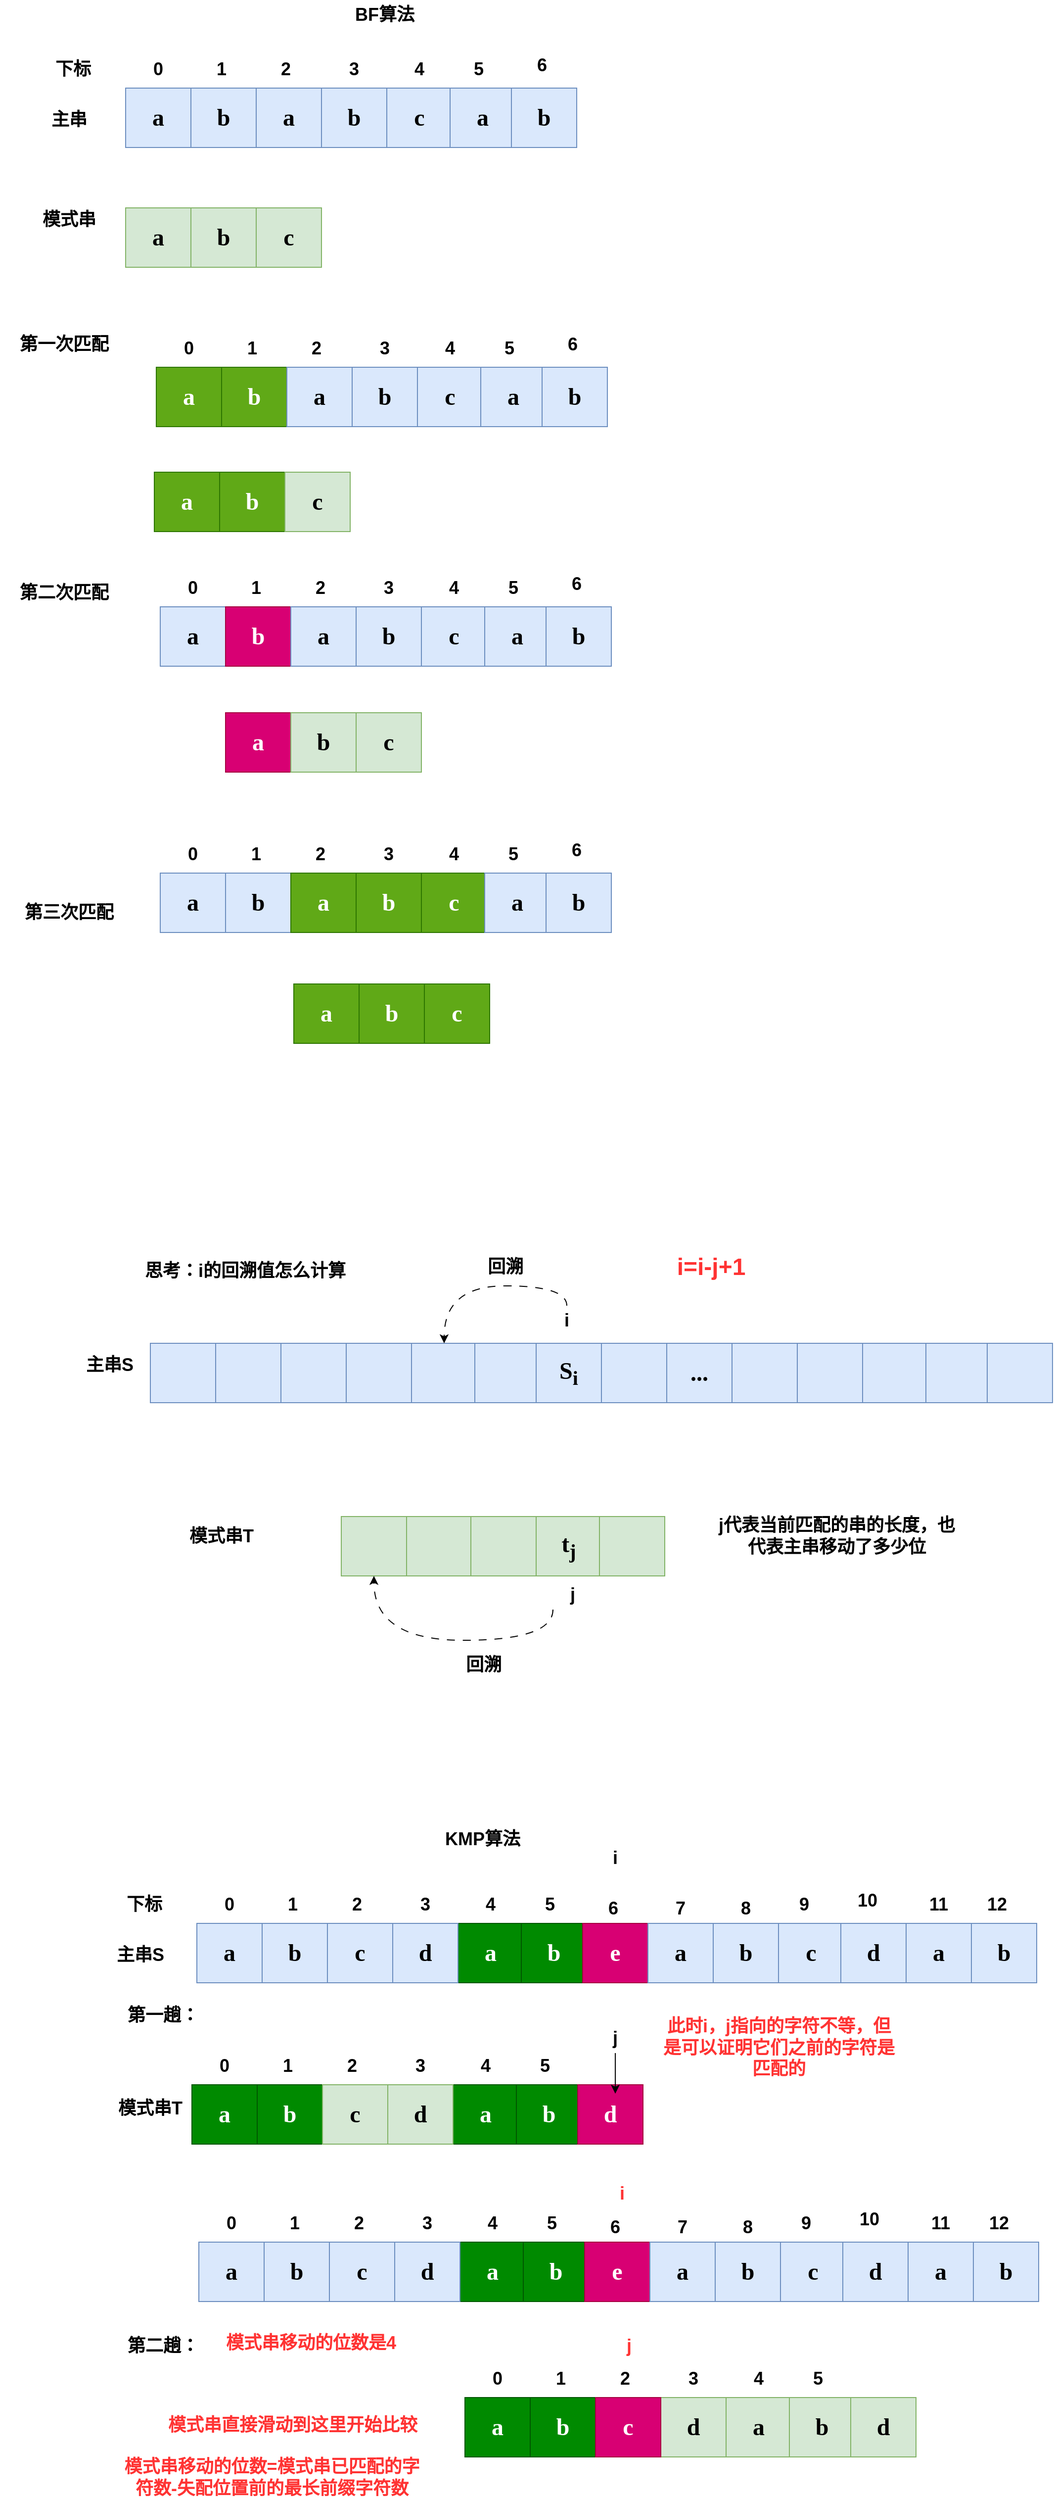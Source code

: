 <mxfile version="27.0.5">
  <diagram name="字符串" id="c95ZJi60nrbolUIAZXq1">
    <mxGraphModel dx="1299" dy="771" grid="0" gridSize="10" guides="1" tooltips="1" connect="1" arrows="1" fold="1" page="0" pageScale="1" pageWidth="1654" pageHeight="2336" math="0" shadow="0">
      <root>
        <mxCell id="0" />
        <mxCell id="1" parent="0" />
        <mxCell id="wSZoaBw1oIZxFJjY68Rt-1" value="&lt;b&gt;&lt;font face=&quot;Tahoma&quot; style=&quot;font-size: 24px;&quot;&gt;a&lt;/font&gt;&lt;/b&gt;" style="rounded=0;whiteSpace=wrap;html=1;hachureGap=4;fontFamily=Architects Daughter;fontSource=https%3A%2F%2Ffonts.googleapis.com%2Fcss%3Ffamily%3DArchitects%2BDaughter;fillColor=#dae8fc;strokeColor=#6c8ebf;" parent="1" vertex="1">
          <mxGeometry x="153" y="104" width="66" height="60" as="geometry" />
        </mxCell>
        <mxCell id="wSZoaBw1oIZxFJjY68Rt-7" value="&lt;b&gt;&lt;font face=&quot;Tahoma&quot; style=&quot;font-size: 24px;&quot;&gt;b&lt;/font&gt;&lt;/b&gt;" style="rounded=0;whiteSpace=wrap;html=1;hachureGap=4;fontFamily=Architects Daughter;fontSource=https%3A%2F%2Ffonts.googleapis.com%2Fcss%3Ffamily%3DArchitects%2BDaughter;fillColor=#dae8fc;strokeColor=#6c8ebf;" parent="1" vertex="1">
          <mxGeometry x="219" y="104" width="66" height="60" as="geometry" />
        </mxCell>
        <mxCell id="wSZoaBw1oIZxFJjY68Rt-8" value="&lt;b&gt;&lt;font face=&quot;Tahoma&quot; style=&quot;font-size: 24px;&quot;&gt;c&lt;/font&gt;&lt;/b&gt;" style="rounded=0;whiteSpace=wrap;html=1;hachureGap=4;fontFamily=Architects Daughter;fontSource=https%3A%2F%2Ffonts.googleapis.com%2Fcss%3Ffamily%3DArchitects%2BDaughter;fillColor=#dae8fc;strokeColor=#6c8ebf;" parent="1" vertex="1">
          <mxGeometry x="417" y="104" width="66" height="60" as="geometry" />
        </mxCell>
        <mxCell id="wSZoaBw1oIZxFJjY68Rt-9" value="&lt;b&gt;&lt;font face=&quot;Tahoma&quot; style=&quot;font-size: 24px;&quot;&gt;a&lt;/font&gt;&lt;/b&gt;" style="rounded=0;whiteSpace=wrap;html=1;hachureGap=4;fontFamily=Architects Daughter;fontSource=https%3A%2F%2Ffonts.googleapis.com%2Fcss%3Ffamily%3DArchitects%2BDaughter;fillColor=#dae8fc;strokeColor=#6c8ebf;" parent="1" vertex="1">
          <mxGeometry x="481" y="104" width="66" height="60" as="geometry" />
        </mxCell>
        <mxCell id="wSZoaBw1oIZxFJjY68Rt-10" value="&lt;b&gt;&lt;font face=&quot;Tahoma&quot; style=&quot;font-size: 24px;&quot;&gt;b&lt;/font&gt;&lt;/b&gt;" style="rounded=0;whiteSpace=wrap;html=1;hachureGap=4;fontFamily=Architects Daughter;fontSource=https%3A%2F%2Ffonts.googleapis.com%2Fcss%3Ffamily%3DArchitects%2BDaughter;fillColor=#dae8fc;strokeColor=#6c8ebf;" parent="1" vertex="1">
          <mxGeometry x="351" y="104" width="66" height="60" as="geometry" />
        </mxCell>
        <mxCell id="wSZoaBw1oIZxFJjY68Rt-12" value="&lt;b&gt;&lt;font face=&quot;Tahoma&quot; style=&quot;font-size: 24px;&quot;&gt;b&lt;/font&gt;&lt;/b&gt;" style="rounded=0;whiteSpace=wrap;html=1;hachureGap=4;fontFamily=Architects Daughter;fontSource=https%3A%2F%2Ffonts.googleapis.com%2Fcss%3Ffamily%3DArchitects%2BDaughter;fillColor=#dae8fc;strokeColor=#6c8ebf;" parent="1" vertex="1">
          <mxGeometry x="543" y="104" width="66" height="60" as="geometry" />
        </mxCell>
        <mxCell id="wSZoaBw1oIZxFJjY68Rt-13" value="&lt;b&gt;&lt;font face=&quot;Tahoma&quot; style=&quot;font-size: 24px;&quot;&gt;a&lt;/font&gt;&lt;/b&gt;" style="rounded=0;whiteSpace=wrap;html=1;hachureGap=4;fontFamily=Architects Daughter;fontSource=https%3A%2F%2Ffonts.googleapis.com%2Fcss%3Ffamily%3DArchitects%2BDaughter;fillColor=#dae8fc;strokeColor=#6c8ebf;" parent="1" vertex="1">
          <mxGeometry x="285" y="104" width="66" height="60" as="geometry" />
        </mxCell>
        <mxCell id="wSZoaBw1oIZxFJjY68Rt-14" value="&lt;b&gt;&lt;font face=&quot;Tahoma&quot; style=&quot;font-size: 24px;&quot;&gt;a&lt;/font&gt;&lt;/b&gt;" style="rounded=0;whiteSpace=wrap;html=1;hachureGap=4;fontFamily=Architects Daughter;fontSource=https%3A%2F%2Ffonts.googleapis.com%2Fcss%3Ffamily%3DArchitects%2BDaughter;fillColor=#d5e8d4;strokeColor=#82b366;" parent="1" vertex="1">
          <mxGeometry x="153" y="225" width="66" height="60" as="geometry" />
        </mxCell>
        <mxCell id="wSZoaBw1oIZxFJjY68Rt-15" value="&lt;b&gt;&lt;font face=&quot;Tahoma&quot; style=&quot;font-size: 24px;&quot;&gt;b&lt;/font&gt;&lt;/b&gt;" style="rounded=0;whiteSpace=wrap;html=1;hachureGap=4;fontFamily=Architects Daughter;fontSource=https%3A%2F%2Ffonts.googleapis.com%2Fcss%3Ffamily%3DArchitects%2BDaughter;fillColor=#d5e8d4;strokeColor=#82b366;" parent="1" vertex="1">
          <mxGeometry x="219" y="225" width="66" height="60" as="geometry" />
        </mxCell>
        <mxCell id="wSZoaBw1oIZxFJjY68Rt-16" value="&lt;b&gt;&lt;font face=&quot;Tahoma&quot; style=&quot;font-size: 24px;&quot;&gt;c&lt;/font&gt;&lt;/b&gt;" style="rounded=0;whiteSpace=wrap;html=1;hachureGap=4;fontFamily=Architects Daughter;fontSource=https%3A%2F%2Ffonts.googleapis.com%2Fcss%3Ffamily%3DArchitects%2BDaughter;fillColor=#d5e8d4;strokeColor=#82b366;" parent="1" vertex="1">
          <mxGeometry x="285" y="225" width="66" height="60" as="geometry" />
        </mxCell>
        <mxCell id="wSZoaBw1oIZxFJjY68Rt-17" value="&lt;b&gt;&lt;font style=&quot;font-size: 18px;&quot;&gt;主串&lt;/font&gt;&lt;/b&gt;" style="text;html=1;align=center;verticalAlign=middle;whiteSpace=wrap;rounded=0;" parent="1" vertex="1">
          <mxGeometry x="51" y="121" width="90" height="30" as="geometry" />
        </mxCell>
        <mxCell id="wSZoaBw1oIZxFJjY68Rt-18" value="&lt;b&gt;&lt;font style=&quot;font-size: 18px;&quot;&gt;模式串&lt;/font&gt;&lt;/b&gt;" style="text;html=1;align=center;verticalAlign=middle;whiteSpace=wrap;rounded=0;" parent="1" vertex="1">
          <mxGeometry x="51" y="222" width="90" height="30" as="geometry" />
        </mxCell>
        <mxCell id="wSZoaBw1oIZxFJjY68Rt-19" value="&lt;b&gt;&lt;font style=&quot;font-size: 18px;&quot;&gt;0&lt;/font&gt;&lt;/b&gt;" style="text;html=1;align=center;verticalAlign=middle;whiteSpace=wrap;rounded=0;" parent="1" vertex="1">
          <mxGeometry x="141" y="70" width="90" height="30" as="geometry" />
        </mxCell>
        <mxCell id="wSZoaBw1oIZxFJjY68Rt-20" value="&lt;b&gt;&lt;font style=&quot;font-size: 18px;&quot;&gt;1&lt;/font&gt;&lt;/b&gt;" style="text;html=1;align=center;verticalAlign=middle;whiteSpace=wrap;rounded=0;" parent="1" vertex="1">
          <mxGeometry x="205" y="70" width="90" height="30" as="geometry" />
        </mxCell>
        <mxCell id="wSZoaBw1oIZxFJjY68Rt-21" value="&lt;b&gt;&lt;font style=&quot;font-size: 18px;&quot;&gt;2&lt;/font&gt;&lt;/b&gt;" style="text;html=1;align=center;verticalAlign=middle;whiteSpace=wrap;rounded=0;" parent="1" vertex="1">
          <mxGeometry x="270" y="70" width="90" height="30" as="geometry" />
        </mxCell>
        <mxCell id="wSZoaBw1oIZxFJjY68Rt-22" value="&lt;b&gt;&lt;font style=&quot;font-size: 18px;&quot;&gt;3&lt;/font&gt;&lt;/b&gt;" style="text;html=1;align=center;verticalAlign=middle;whiteSpace=wrap;rounded=0;" parent="1" vertex="1">
          <mxGeometry x="339" y="70" width="90" height="30" as="geometry" />
        </mxCell>
        <mxCell id="wSZoaBw1oIZxFJjY68Rt-23" value="&lt;b&gt;&lt;font style=&quot;font-size: 18px;&quot;&gt;4&lt;/font&gt;&lt;/b&gt;" style="text;html=1;align=center;verticalAlign=middle;whiteSpace=wrap;rounded=0;" parent="1" vertex="1">
          <mxGeometry x="405" y="70" width="90" height="30" as="geometry" />
        </mxCell>
        <mxCell id="wSZoaBw1oIZxFJjY68Rt-24" value="&lt;b&gt;&lt;font style=&quot;font-size: 18px;&quot;&gt;5&lt;/font&gt;&lt;/b&gt;" style="text;html=1;align=center;verticalAlign=middle;whiteSpace=wrap;rounded=0;" parent="1" vertex="1">
          <mxGeometry x="465" y="70" width="90" height="30" as="geometry" />
        </mxCell>
        <mxCell id="wSZoaBw1oIZxFJjY68Rt-25" value="&lt;b&gt;&lt;font style=&quot;font-size: 18px;&quot;&gt;6&lt;/font&gt;&lt;/b&gt;" style="text;html=1;align=center;verticalAlign=middle;whiteSpace=wrap;rounded=0;" parent="1" vertex="1">
          <mxGeometry x="529" y="66" width="90" height="30" as="geometry" />
        </mxCell>
        <mxCell id="wSZoaBw1oIZxFJjY68Rt-26" value="&lt;b&gt;&lt;font style=&quot;font-size: 18px;&quot;&gt;下标&lt;/font&gt;&lt;/b&gt;" style="text;html=1;align=center;verticalAlign=middle;whiteSpace=wrap;rounded=0;" parent="1" vertex="1">
          <mxGeometry x="55" y="70" width="90" height="30" as="geometry" />
        </mxCell>
        <mxCell id="wSZoaBw1oIZxFJjY68Rt-27" value="&lt;b&gt;&lt;font style=&quot;font-size: 18px;&quot;&gt;第一次匹配&lt;/font&gt;&lt;/b&gt;" style="text;html=1;align=center;verticalAlign=middle;whiteSpace=wrap;rounded=0;" parent="1" vertex="1">
          <mxGeometry x="26" y="348" width="130" height="30" as="geometry" />
        </mxCell>
        <mxCell id="wSZoaBw1oIZxFJjY68Rt-28" value="&lt;b&gt;&lt;font face=&quot;Tahoma&quot; style=&quot;font-size: 24px;&quot;&gt;a&lt;/font&gt;&lt;/b&gt;" style="rounded=0;whiteSpace=wrap;html=1;hachureGap=4;fontFamily=Architects Daughter;fontSource=https%3A%2F%2Ffonts.googleapis.com%2Fcss%3Ffamily%3DArchitects%2BDaughter;fillColor=#60a917;strokeColor=#2D7600;fontColor=#ffffff;" parent="1" vertex="1">
          <mxGeometry x="184" y="386" width="66" height="60" as="geometry" />
        </mxCell>
        <mxCell id="wSZoaBw1oIZxFJjY68Rt-29" value="&lt;b&gt;&lt;font face=&quot;Tahoma&quot; style=&quot;font-size: 24px;&quot;&gt;b&lt;/font&gt;&lt;/b&gt;" style="rounded=0;whiteSpace=wrap;html=1;hachureGap=4;fontFamily=Architects Daughter;fontSource=https%3A%2F%2Ffonts.googleapis.com%2Fcss%3Ffamily%3DArchitects%2BDaughter;fillColor=#60a917;strokeColor=#2D7600;fontColor=#ffffff;" parent="1" vertex="1">
          <mxGeometry x="250" y="386" width="66" height="60" as="geometry" />
        </mxCell>
        <mxCell id="wSZoaBw1oIZxFJjY68Rt-30" value="&lt;b&gt;&lt;font face=&quot;Tahoma&quot; style=&quot;font-size: 24px;&quot;&gt;c&lt;/font&gt;&lt;/b&gt;" style="rounded=0;whiteSpace=wrap;html=1;hachureGap=4;fontFamily=Architects Daughter;fontSource=https%3A%2F%2Ffonts.googleapis.com%2Fcss%3Ffamily%3DArchitects%2BDaughter;fillColor=#dae8fc;strokeColor=#6c8ebf;" parent="1" vertex="1">
          <mxGeometry x="448" y="386" width="66" height="60" as="geometry" />
        </mxCell>
        <mxCell id="wSZoaBw1oIZxFJjY68Rt-31" value="&lt;b&gt;&lt;font face=&quot;Tahoma&quot; style=&quot;font-size: 24px;&quot;&gt;a&lt;/font&gt;&lt;/b&gt;" style="rounded=0;whiteSpace=wrap;html=1;hachureGap=4;fontFamily=Architects Daughter;fontSource=https%3A%2F%2Ffonts.googleapis.com%2Fcss%3Ffamily%3DArchitects%2BDaughter;fillColor=#dae8fc;strokeColor=#6c8ebf;" parent="1" vertex="1">
          <mxGeometry x="512" y="386" width="66" height="60" as="geometry" />
        </mxCell>
        <mxCell id="wSZoaBw1oIZxFJjY68Rt-32" value="&lt;b&gt;&lt;font face=&quot;Tahoma&quot; style=&quot;font-size: 24px;&quot;&gt;b&lt;/font&gt;&lt;/b&gt;" style="rounded=0;whiteSpace=wrap;html=1;hachureGap=4;fontFamily=Architects Daughter;fontSource=https%3A%2F%2Ffonts.googleapis.com%2Fcss%3Ffamily%3DArchitects%2BDaughter;fillColor=#dae8fc;strokeColor=#6c8ebf;" parent="1" vertex="1">
          <mxGeometry x="382" y="386" width="66" height="60" as="geometry" />
        </mxCell>
        <mxCell id="wSZoaBw1oIZxFJjY68Rt-33" value="&lt;b&gt;&lt;font face=&quot;Tahoma&quot; style=&quot;font-size: 24px;&quot;&gt;b&lt;/font&gt;&lt;/b&gt;" style="rounded=0;whiteSpace=wrap;html=1;hachureGap=4;fontFamily=Architects Daughter;fontSource=https%3A%2F%2Ffonts.googleapis.com%2Fcss%3Ffamily%3DArchitects%2BDaughter;fillColor=#dae8fc;strokeColor=#6c8ebf;" parent="1" vertex="1">
          <mxGeometry x="574" y="386" width="66" height="60" as="geometry" />
        </mxCell>
        <mxCell id="wSZoaBw1oIZxFJjY68Rt-34" value="&lt;b&gt;&lt;font face=&quot;Tahoma&quot; style=&quot;font-size: 24px;&quot;&gt;a&lt;/font&gt;&lt;/b&gt;" style="rounded=0;whiteSpace=wrap;html=1;hachureGap=4;fontFamily=Architects Daughter;fontSource=https%3A%2F%2Ffonts.googleapis.com%2Fcss%3Ffamily%3DArchitects%2BDaughter;fillColor=#dae8fc;strokeColor=#6c8ebf;" parent="1" vertex="1">
          <mxGeometry x="316" y="386" width="66" height="60" as="geometry" />
        </mxCell>
        <mxCell id="wSZoaBw1oIZxFJjY68Rt-35" value="&lt;b&gt;&lt;font style=&quot;font-size: 18px;&quot;&gt;0&lt;/font&gt;&lt;/b&gt;" style="text;html=1;align=center;verticalAlign=middle;whiteSpace=wrap;rounded=0;" parent="1" vertex="1">
          <mxGeometry x="172" y="352" width="90" height="30" as="geometry" />
        </mxCell>
        <mxCell id="wSZoaBw1oIZxFJjY68Rt-36" value="&lt;b&gt;&lt;font style=&quot;font-size: 18px;&quot;&gt;1&lt;/font&gt;&lt;/b&gt;" style="text;html=1;align=center;verticalAlign=middle;whiteSpace=wrap;rounded=0;" parent="1" vertex="1">
          <mxGeometry x="236" y="352" width="90" height="30" as="geometry" />
        </mxCell>
        <mxCell id="wSZoaBw1oIZxFJjY68Rt-37" value="&lt;b&gt;&lt;font style=&quot;font-size: 18px;&quot;&gt;2&lt;/font&gt;&lt;/b&gt;" style="text;html=1;align=center;verticalAlign=middle;whiteSpace=wrap;rounded=0;" parent="1" vertex="1">
          <mxGeometry x="301" y="352" width="90" height="30" as="geometry" />
        </mxCell>
        <mxCell id="wSZoaBw1oIZxFJjY68Rt-38" value="&lt;b&gt;&lt;font style=&quot;font-size: 18px;&quot;&gt;3&lt;/font&gt;&lt;/b&gt;" style="text;html=1;align=center;verticalAlign=middle;whiteSpace=wrap;rounded=0;" parent="1" vertex="1">
          <mxGeometry x="370" y="352" width="90" height="30" as="geometry" />
        </mxCell>
        <mxCell id="wSZoaBw1oIZxFJjY68Rt-39" value="&lt;b&gt;&lt;font style=&quot;font-size: 18px;&quot;&gt;4&lt;/font&gt;&lt;/b&gt;" style="text;html=1;align=center;verticalAlign=middle;whiteSpace=wrap;rounded=0;" parent="1" vertex="1">
          <mxGeometry x="436" y="352" width="90" height="30" as="geometry" />
        </mxCell>
        <mxCell id="wSZoaBw1oIZxFJjY68Rt-40" value="&lt;b&gt;&lt;font style=&quot;font-size: 18px;&quot;&gt;5&lt;/font&gt;&lt;/b&gt;" style="text;html=1;align=center;verticalAlign=middle;whiteSpace=wrap;rounded=0;" parent="1" vertex="1">
          <mxGeometry x="496" y="352" width="90" height="30" as="geometry" />
        </mxCell>
        <mxCell id="wSZoaBw1oIZxFJjY68Rt-41" value="&lt;b&gt;&lt;font style=&quot;font-size: 18px;&quot;&gt;6&lt;/font&gt;&lt;/b&gt;" style="text;html=1;align=center;verticalAlign=middle;whiteSpace=wrap;rounded=0;" parent="1" vertex="1">
          <mxGeometry x="560" y="348" width="90" height="30" as="geometry" />
        </mxCell>
        <mxCell id="wSZoaBw1oIZxFJjY68Rt-42" value="&lt;b&gt;&lt;font face=&quot;Tahoma&quot; style=&quot;font-size: 24px;&quot;&gt;a&lt;/font&gt;&lt;/b&gt;" style="rounded=0;whiteSpace=wrap;html=1;hachureGap=4;fontFamily=Architects Daughter;fontSource=https%3A%2F%2Ffonts.googleapis.com%2Fcss%3Ffamily%3DArchitects%2BDaughter;fillColor=#60a917;strokeColor=#2D7600;fontColor=#ffffff;" parent="1" vertex="1">
          <mxGeometry x="182" y="492" width="66" height="60" as="geometry" />
        </mxCell>
        <mxCell id="wSZoaBw1oIZxFJjY68Rt-43" value="&lt;b&gt;&lt;font face=&quot;Tahoma&quot; style=&quot;font-size: 24px;&quot;&gt;b&lt;/font&gt;&lt;/b&gt;" style="rounded=0;whiteSpace=wrap;html=1;hachureGap=4;fontFamily=Architects Daughter;fontSource=https%3A%2F%2Ffonts.googleapis.com%2Fcss%3Ffamily%3DArchitects%2BDaughter;fillColor=#60a917;strokeColor=#2D7600;fontColor=#ffffff;" parent="1" vertex="1">
          <mxGeometry x="248" y="492" width="66" height="60" as="geometry" />
        </mxCell>
        <mxCell id="wSZoaBw1oIZxFJjY68Rt-44" value="&lt;b&gt;&lt;font face=&quot;Tahoma&quot; style=&quot;font-size: 24px;&quot;&gt;c&lt;/font&gt;&lt;/b&gt;" style="rounded=0;whiteSpace=wrap;html=1;hachureGap=4;fontFamily=Architects Daughter;fontSource=https%3A%2F%2Ffonts.googleapis.com%2Fcss%3Ffamily%3DArchitects%2BDaughter;fillColor=#d5e8d4;strokeColor=#82b366;" parent="1" vertex="1">
          <mxGeometry x="314" y="492" width="66" height="60" as="geometry" />
        </mxCell>
        <mxCell id="wSZoaBw1oIZxFJjY68Rt-46" value="&lt;b&gt;&lt;font style=&quot;font-size: 18px;&quot;&gt;第二次匹配&lt;/font&gt;&lt;/b&gt;" style="text;html=1;align=center;verticalAlign=middle;whiteSpace=wrap;rounded=0;" parent="1" vertex="1">
          <mxGeometry x="26" y="599" width="130" height="30" as="geometry" />
        </mxCell>
        <mxCell id="wSZoaBw1oIZxFJjY68Rt-47" value="&lt;b&gt;&lt;font face=&quot;Tahoma&quot; style=&quot;font-size: 24px;&quot;&gt;a&lt;/font&gt;&lt;/b&gt;" style="rounded=0;whiteSpace=wrap;html=1;hachureGap=4;fontFamily=Architects Daughter;fontSource=https%3A%2F%2Ffonts.googleapis.com%2Fcss%3Ffamily%3DArchitects%2BDaughter;fillColor=#dae8fc;strokeColor=#6c8ebf;" parent="1" vertex="1">
          <mxGeometry x="188" y="628" width="66" height="60" as="geometry" />
        </mxCell>
        <mxCell id="wSZoaBw1oIZxFJjY68Rt-48" value="&lt;b&gt;&lt;font face=&quot;Tahoma&quot; style=&quot;font-size: 24px;&quot;&gt;b&lt;/font&gt;&lt;/b&gt;" style="rounded=0;whiteSpace=wrap;html=1;hachureGap=4;fontFamily=Architects Daughter;fontSource=https%3A%2F%2Ffonts.googleapis.com%2Fcss%3Ffamily%3DArchitects%2BDaughter;fillColor=#d80073;strokeColor=#A50040;fontColor=#ffffff;" parent="1" vertex="1">
          <mxGeometry x="254" y="628" width="66" height="60" as="geometry" />
        </mxCell>
        <mxCell id="wSZoaBw1oIZxFJjY68Rt-49" value="&lt;b&gt;&lt;font face=&quot;Tahoma&quot; style=&quot;font-size: 24px;&quot;&gt;c&lt;/font&gt;&lt;/b&gt;" style="rounded=0;whiteSpace=wrap;html=1;hachureGap=4;fontFamily=Architects Daughter;fontSource=https%3A%2F%2Ffonts.googleapis.com%2Fcss%3Ffamily%3DArchitects%2BDaughter;fillColor=#dae8fc;strokeColor=#6c8ebf;" parent="1" vertex="1">
          <mxGeometry x="452" y="628" width="66" height="60" as="geometry" />
        </mxCell>
        <mxCell id="wSZoaBw1oIZxFJjY68Rt-50" value="&lt;b&gt;&lt;font face=&quot;Tahoma&quot; style=&quot;font-size: 24px;&quot;&gt;a&lt;/font&gt;&lt;/b&gt;" style="rounded=0;whiteSpace=wrap;html=1;hachureGap=4;fontFamily=Architects Daughter;fontSource=https%3A%2F%2Ffonts.googleapis.com%2Fcss%3Ffamily%3DArchitects%2BDaughter;fillColor=#dae8fc;strokeColor=#6c8ebf;" parent="1" vertex="1">
          <mxGeometry x="516" y="628" width="66" height="60" as="geometry" />
        </mxCell>
        <mxCell id="wSZoaBw1oIZxFJjY68Rt-51" value="&lt;b&gt;&lt;font face=&quot;Tahoma&quot; style=&quot;font-size: 24px;&quot;&gt;b&lt;/font&gt;&lt;/b&gt;" style="rounded=0;whiteSpace=wrap;html=1;hachureGap=4;fontFamily=Architects Daughter;fontSource=https%3A%2F%2Ffonts.googleapis.com%2Fcss%3Ffamily%3DArchitects%2BDaughter;fillColor=#dae8fc;strokeColor=#6c8ebf;" parent="1" vertex="1">
          <mxGeometry x="386" y="628" width="66" height="60" as="geometry" />
        </mxCell>
        <mxCell id="wSZoaBw1oIZxFJjY68Rt-52" value="&lt;b&gt;&lt;font face=&quot;Tahoma&quot; style=&quot;font-size: 24px;&quot;&gt;b&lt;/font&gt;&lt;/b&gt;" style="rounded=0;whiteSpace=wrap;html=1;hachureGap=4;fontFamily=Architects Daughter;fontSource=https%3A%2F%2Ffonts.googleapis.com%2Fcss%3Ffamily%3DArchitects%2BDaughter;fillColor=#dae8fc;strokeColor=#6c8ebf;" parent="1" vertex="1">
          <mxGeometry x="578" y="628" width="66" height="60" as="geometry" />
        </mxCell>
        <mxCell id="wSZoaBw1oIZxFJjY68Rt-53" value="&lt;b&gt;&lt;font face=&quot;Tahoma&quot; style=&quot;font-size: 24px;&quot;&gt;a&lt;/font&gt;&lt;/b&gt;" style="rounded=0;whiteSpace=wrap;html=1;hachureGap=4;fontFamily=Architects Daughter;fontSource=https%3A%2F%2Ffonts.googleapis.com%2Fcss%3Ffamily%3DArchitects%2BDaughter;fillColor=#dae8fc;strokeColor=#6c8ebf;" parent="1" vertex="1">
          <mxGeometry x="320" y="628" width="66" height="60" as="geometry" />
        </mxCell>
        <mxCell id="wSZoaBw1oIZxFJjY68Rt-54" value="&lt;b&gt;&lt;font style=&quot;font-size: 18px;&quot;&gt;0&lt;/font&gt;&lt;/b&gt;" style="text;html=1;align=center;verticalAlign=middle;whiteSpace=wrap;rounded=0;" parent="1" vertex="1">
          <mxGeometry x="176" y="594" width="90" height="30" as="geometry" />
        </mxCell>
        <mxCell id="wSZoaBw1oIZxFJjY68Rt-55" value="&lt;b&gt;&lt;font style=&quot;font-size: 18px;&quot;&gt;1&lt;/font&gt;&lt;/b&gt;" style="text;html=1;align=center;verticalAlign=middle;whiteSpace=wrap;rounded=0;" parent="1" vertex="1">
          <mxGeometry x="240" y="594" width="90" height="30" as="geometry" />
        </mxCell>
        <mxCell id="wSZoaBw1oIZxFJjY68Rt-56" value="&lt;b&gt;&lt;font style=&quot;font-size: 18px;&quot;&gt;2&lt;/font&gt;&lt;/b&gt;" style="text;html=1;align=center;verticalAlign=middle;whiteSpace=wrap;rounded=0;" parent="1" vertex="1">
          <mxGeometry x="305" y="594" width="90" height="30" as="geometry" />
        </mxCell>
        <mxCell id="wSZoaBw1oIZxFJjY68Rt-57" value="&lt;b&gt;&lt;font style=&quot;font-size: 18px;&quot;&gt;3&lt;/font&gt;&lt;/b&gt;" style="text;html=1;align=center;verticalAlign=middle;whiteSpace=wrap;rounded=0;" parent="1" vertex="1">
          <mxGeometry x="374" y="594" width="90" height="30" as="geometry" />
        </mxCell>
        <mxCell id="wSZoaBw1oIZxFJjY68Rt-58" value="&lt;b&gt;&lt;font style=&quot;font-size: 18px;&quot;&gt;4&lt;/font&gt;&lt;/b&gt;" style="text;html=1;align=center;verticalAlign=middle;whiteSpace=wrap;rounded=0;" parent="1" vertex="1">
          <mxGeometry x="440" y="594" width="90" height="30" as="geometry" />
        </mxCell>
        <mxCell id="wSZoaBw1oIZxFJjY68Rt-59" value="&lt;b&gt;&lt;font style=&quot;font-size: 18px;&quot;&gt;5&lt;/font&gt;&lt;/b&gt;" style="text;html=1;align=center;verticalAlign=middle;whiteSpace=wrap;rounded=0;" parent="1" vertex="1">
          <mxGeometry x="500" y="594" width="90" height="30" as="geometry" />
        </mxCell>
        <mxCell id="wSZoaBw1oIZxFJjY68Rt-60" value="&lt;b&gt;&lt;font style=&quot;font-size: 18px;&quot;&gt;6&lt;/font&gt;&lt;/b&gt;" style="text;html=1;align=center;verticalAlign=middle;whiteSpace=wrap;rounded=0;" parent="1" vertex="1">
          <mxGeometry x="564" y="590" width="90" height="30" as="geometry" />
        </mxCell>
        <mxCell id="wSZoaBw1oIZxFJjY68Rt-61" value="&lt;b&gt;&lt;font face=&quot;Tahoma&quot; style=&quot;font-size: 24px;&quot;&gt;a&lt;/font&gt;&lt;/b&gt;" style="rounded=0;whiteSpace=wrap;html=1;hachureGap=4;fontFamily=Architects Daughter;fontSource=https%3A%2F%2Ffonts.googleapis.com%2Fcss%3Ffamily%3DArchitects%2BDaughter;fillColor=#d80073;strokeColor=#A50040;fontColor=#ffffff;" parent="1" vertex="1">
          <mxGeometry x="254" y="735" width="66" height="60" as="geometry" />
        </mxCell>
        <mxCell id="wSZoaBw1oIZxFJjY68Rt-62" value="&lt;b&gt;&lt;font face=&quot;Tahoma&quot; style=&quot;font-size: 24px;&quot;&gt;b&lt;/font&gt;&lt;/b&gt;" style="rounded=0;whiteSpace=wrap;html=1;hachureGap=4;fontFamily=Architects Daughter;fontSource=https%3A%2F%2Ffonts.googleapis.com%2Fcss%3Ffamily%3DArchitects%2BDaughter;fillColor=#d5e8d4;strokeColor=#82b366;" parent="1" vertex="1">
          <mxGeometry x="320" y="735" width="66" height="60" as="geometry" />
        </mxCell>
        <mxCell id="wSZoaBw1oIZxFJjY68Rt-63" value="&lt;b&gt;&lt;font face=&quot;Tahoma&quot; style=&quot;font-size: 24px;&quot;&gt;c&lt;/font&gt;&lt;/b&gt;" style="rounded=0;whiteSpace=wrap;html=1;hachureGap=4;fontFamily=Architects Daughter;fontSource=https%3A%2F%2Ffonts.googleapis.com%2Fcss%3Ffamily%3DArchitects%2BDaughter;fillColor=#d5e8d4;strokeColor=#82b366;" parent="1" vertex="1">
          <mxGeometry x="386" y="735" width="66" height="60" as="geometry" />
        </mxCell>
        <mxCell id="wSZoaBw1oIZxFJjY68Rt-65" value="&lt;b&gt;&lt;font face=&quot;Tahoma&quot; style=&quot;font-size: 24px;&quot;&gt;a&lt;/font&gt;&lt;/b&gt;" style="rounded=0;whiteSpace=wrap;html=1;hachureGap=4;fontFamily=Architects Daughter;fontSource=https%3A%2F%2Ffonts.googleapis.com%2Fcss%3Ffamily%3DArchitects%2BDaughter;fillColor=#dae8fc;strokeColor=#6c8ebf;" parent="1" vertex="1">
          <mxGeometry x="188" y="897" width="66" height="60" as="geometry" />
        </mxCell>
        <mxCell id="wSZoaBw1oIZxFJjY68Rt-66" value="&lt;b&gt;&lt;font face=&quot;Tahoma&quot; style=&quot;font-size: 24px;&quot;&gt;b&lt;/font&gt;&lt;/b&gt;" style="rounded=0;whiteSpace=wrap;html=1;hachureGap=4;fontFamily=Architects Daughter;fontSource=https%3A%2F%2Ffonts.googleapis.com%2Fcss%3Ffamily%3DArchitects%2BDaughter;fillColor=#dae8fc;strokeColor=#6c8ebf;" parent="1" vertex="1">
          <mxGeometry x="254" y="897" width="66" height="60" as="geometry" />
        </mxCell>
        <mxCell id="wSZoaBw1oIZxFJjY68Rt-67" value="&lt;b&gt;&lt;font face=&quot;Tahoma&quot; style=&quot;font-size: 24px;&quot;&gt;c&lt;/font&gt;&lt;/b&gt;" style="rounded=0;whiteSpace=wrap;html=1;hachureGap=4;fontFamily=Architects Daughter;fontSource=https%3A%2F%2Ffonts.googleapis.com%2Fcss%3Ffamily%3DArchitects%2BDaughter;fillColor=#60a917;strokeColor=#2D7600;fontColor=#ffffff;" parent="1" vertex="1">
          <mxGeometry x="452" y="897" width="66" height="60" as="geometry" />
        </mxCell>
        <mxCell id="wSZoaBw1oIZxFJjY68Rt-68" value="&lt;b&gt;&lt;font face=&quot;Tahoma&quot; style=&quot;font-size: 24px;&quot;&gt;a&lt;/font&gt;&lt;/b&gt;" style="rounded=0;whiteSpace=wrap;html=1;hachureGap=4;fontFamily=Architects Daughter;fontSource=https%3A%2F%2Ffonts.googleapis.com%2Fcss%3Ffamily%3DArchitects%2BDaughter;fillColor=#dae8fc;strokeColor=#6c8ebf;" parent="1" vertex="1">
          <mxGeometry x="516" y="897" width="66" height="60" as="geometry" />
        </mxCell>
        <mxCell id="wSZoaBw1oIZxFJjY68Rt-69" value="&lt;b&gt;&lt;font face=&quot;Tahoma&quot; style=&quot;font-size: 24px;&quot;&gt;b&lt;/font&gt;&lt;/b&gt;" style="rounded=0;whiteSpace=wrap;html=1;hachureGap=4;fontFamily=Architects Daughter;fontSource=https%3A%2F%2Ffonts.googleapis.com%2Fcss%3Ffamily%3DArchitects%2BDaughter;fillColor=#60a917;strokeColor=#2D7600;fontColor=#ffffff;" parent="1" vertex="1">
          <mxGeometry x="386" y="897" width="66" height="60" as="geometry" />
        </mxCell>
        <mxCell id="wSZoaBw1oIZxFJjY68Rt-70" value="&lt;b&gt;&lt;font face=&quot;Tahoma&quot; style=&quot;font-size: 24px;&quot;&gt;b&lt;/font&gt;&lt;/b&gt;" style="rounded=0;whiteSpace=wrap;html=1;hachureGap=4;fontFamily=Architects Daughter;fontSource=https%3A%2F%2Ffonts.googleapis.com%2Fcss%3Ffamily%3DArchitects%2BDaughter;fillColor=#dae8fc;strokeColor=#6c8ebf;" parent="1" vertex="1">
          <mxGeometry x="578" y="897" width="66" height="60" as="geometry" />
        </mxCell>
        <mxCell id="wSZoaBw1oIZxFJjY68Rt-71" value="&lt;b&gt;&lt;font face=&quot;Tahoma&quot; style=&quot;font-size: 24px;&quot;&gt;a&lt;/font&gt;&lt;/b&gt;" style="rounded=0;whiteSpace=wrap;html=1;hachureGap=4;fontFamily=Architects Daughter;fontSource=https%3A%2F%2Ffonts.googleapis.com%2Fcss%3Ffamily%3DArchitects%2BDaughter;fillColor=#60a917;strokeColor=#2D7600;fontColor=#ffffff;" parent="1" vertex="1">
          <mxGeometry x="320" y="897" width="66" height="60" as="geometry" />
        </mxCell>
        <mxCell id="wSZoaBw1oIZxFJjY68Rt-72" value="&lt;b&gt;&lt;font style=&quot;font-size: 18px;&quot;&gt;0&lt;/font&gt;&lt;/b&gt;" style="text;html=1;align=center;verticalAlign=middle;whiteSpace=wrap;rounded=0;" parent="1" vertex="1">
          <mxGeometry x="176" y="863" width="90" height="30" as="geometry" />
        </mxCell>
        <mxCell id="wSZoaBw1oIZxFJjY68Rt-73" value="&lt;b&gt;&lt;font style=&quot;font-size: 18px;&quot;&gt;1&lt;/font&gt;&lt;/b&gt;" style="text;html=1;align=center;verticalAlign=middle;whiteSpace=wrap;rounded=0;" parent="1" vertex="1">
          <mxGeometry x="240" y="863" width="90" height="30" as="geometry" />
        </mxCell>
        <mxCell id="wSZoaBw1oIZxFJjY68Rt-74" value="&lt;b&gt;&lt;font style=&quot;font-size: 18px;&quot;&gt;2&lt;/font&gt;&lt;/b&gt;" style="text;html=1;align=center;verticalAlign=middle;whiteSpace=wrap;rounded=0;" parent="1" vertex="1">
          <mxGeometry x="305" y="863" width="90" height="30" as="geometry" />
        </mxCell>
        <mxCell id="wSZoaBw1oIZxFJjY68Rt-75" value="&lt;b&gt;&lt;font style=&quot;font-size: 18px;&quot;&gt;3&lt;/font&gt;&lt;/b&gt;" style="text;html=1;align=center;verticalAlign=middle;whiteSpace=wrap;rounded=0;" parent="1" vertex="1">
          <mxGeometry x="374" y="863" width="90" height="30" as="geometry" />
        </mxCell>
        <mxCell id="wSZoaBw1oIZxFJjY68Rt-76" value="&lt;b&gt;&lt;font style=&quot;font-size: 18px;&quot;&gt;4&lt;/font&gt;&lt;/b&gt;" style="text;html=1;align=center;verticalAlign=middle;whiteSpace=wrap;rounded=0;" parent="1" vertex="1">
          <mxGeometry x="440" y="863" width="90" height="30" as="geometry" />
        </mxCell>
        <mxCell id="wSZoaBw1oIZxFJjY68Rt-77" value="&lt;b&gt;&lt;font style=&quot;font-size: 18px;&quot;&gt;5&lt;/font&gt;&lt;/b&gt;" style="text;html=1;align=center;verticalAlign=middle;whiteSpace=wrap;rounded=0;" parent="1" vertex="1">
          <mxGeometry x="500" y="863" width="90" height="30" as="geometry" />
        </mxCell>
        <mxCell id="wSZoaBw1oIZxFJjY68Rt-78" value="&lt;b&gt;&lt;font style=&quot;font-size: 18px;&quot;&gt;6&lt;/font&gt;&lt;/b&gt;" style="text;html=1;align=center;verticalAlign=middle;whiteSpace=wrap;rounded=0;" parent="1" vertex="1">
          <mxGeometry x="564" y="859" width="90" height="30" as="geometry" />
        </mxCell>
        <mxCell id="wSZoaBw1oIZxFJjY68Rt-79" value="&lt;b&gt;&lt;font face=&quot;Tahoma&quot; style=&quot;font-size: 24px;&quot;&gt;a&lt;/font&gt;&lt;/b&gt;" style="rounded=0;whiteSpace=wrap;html=1;hachureGap=4;fontFamily=Architects Daughter;fontSource=https%3A%2F%2Ffonts.googleapis.com%2Fcss%3Ffamily%3DArchitects%2BDaughter;fillColor=#60a917;strokeColor=#2D7600;fontColor=#ffffff;" parent="1" vertex="1">
          <mxGeometry x="323" y="1009" width="66" height="60" as="geometry" />
        </mxCell>
        <mxCell id="wSZoaBw1oIZxFJjY68Rt-80" value="&lt;b&gt;&lt;font face=&quot;Tahoma&quot; style=&quot;font-size: 24px;&quot;&gt;b&lt;/font&gt;&lt;/b&gt;" style="rounded=0;whiteSpace=wrap;html=1;hachureGap=4;fontFamily=Architects Daughter;fontSource=https%3A%2F%2Ffonts.googleapis.com%2Fcss%3Ffamily%3DArchitects%2BDaughter;fillColor=#60a917;strokeColor=#2D7600;fontColor=#ffffff;" parent="1" vertex="1">
          <mxGeometry x="389" y="1009" width="66" height="60" as="geometry" />
        </mxCell>
        <mxCell id="wSZoaBw1oIZxFJjY68Rt-81" value="&lt;b&gt;&lt;font face=&quot;Tahoma&quot; style=&quot;font-size: 24px;&quot;&gt;c&lt;/font&gt;&lt;/b&gt;" style="rounded=0;whiteSpace=wrap;html=1;hachureGap=4;fontFamily=Architects Daughter;fontSource=https%3A%2F%2Ffonts.googleapis.com%2Fcss%3Ffamily%3DArchitects%2BDaughter;fillColor=#60a917;strokeColor=#2D7600;fontColor=#ffffff;" parent="1" vertex="1">
          <mxGeometry x="455" y="1009" width="66" height="60" as="geometry" />
        </mxCell>
        <mxCell id="wSZoaBw1oIZxFJjY68Rt-82" value="&lt;b&gt;&lt;font style=&quot;font-size: 18px;&quot;&gt;第三次匹配&lt;/font&gt;&lt;/b&gt;" style="text;html=1;align=center;verticalAlign=middle;whiteSpace=wrap;rounded=0;" parent="1" vertex="1">
          <mxGeometry x="31" y="922" width="130" height="30" as="geometry" />
        </mxCell>
        <mxCell id="wSZoaBw1oIZxFJjY68Rt-83" value="&lt;font face=&quot;Tahoma&quot;&gt;&lt;span style=&quot;font-size: 24px;&quot;&gt;&lt;b&gt;&amp;nbsp;&lt;/b&gt;&lt;/span&gt;&lt;/font&gt;" style="rounded=0;whiteSpace=wrap;html=1;hachureGap=4;fontFamily=Architects Daughter;fontSource=https%3A%2F%2Ffonts.googleapis.com%2Fcss%3Ffamily%3DArchitects%2BDaughter;fillColor=#dae8fc;strokeColor=#6c8ebf;" parent="1" vertex="1">
          <mxGeometry x="178" y="1372" width="66" height="60" as="geometry" />
        </mxCell>
        <mxCell id="wSZoaBw1oIZxFJjY68Rt-84" value="&lt;font face=&quot;Tahoma&quot;&gt;&lt;span style=&quot;font-size: 24px;&quot;&gt;&lt;b&gt;&amp;nbsp;&lt;/b&gt;&lt;/span&gt;&lt;/font&gt;" style="rounded=0;whiteSpace=wrap;html=1;hachureGap=4;fontFamily=Architects Daughter;fontSource=https%3A%2F%2Ffonts.googleapis.com%2Fcss%3Ffamily%3DArchitects%2BDaughter;fillColor=#dae8fc;strokeColor=#6c8ebf;" parent="1" vertex="1">
          <mxGeometry x="244" y="1372" width="66" height="60" as="geometry" />
        </mxCell>
        <mxCell id="wSZoaBw1oIZxFJjY68Rt-85" value="&lt;font face=&quot;Tahoma&quot;&gt;&lt;span style=&quot;font-size: 24px;&quot;&gt;&lt;b&gt;&amp;nbsp;&lt;/b&gt;&lt;/span&gt;&lt;/font&gt;" style="rounded=0;whiteSpace=wrap;html=1;hachureGap=4;fontFamily=Architects Daughter;fontSource=https%3A%2F%2Ffonts.googleapis.com%2Fcss%3Ffamily%3DArchitects%2BDaughter;fillColor=#dae8fc;strokeColor=#6c8ebf;" parent="1" vertex="1">
          <mxGeometry x="442" y="1372" width="66" height="60" as="geometry" />
        </mxCell>
        <mxCell id="wSZoaBw1oIZxFJjY68Rt-86" value="&lt;font face=&quot;Tahoma&quot;&gt;&lt;span style=&quot;font-size: 24px;&quot;&gt;&lt;b&gt;&amp;nbsp;&lt;/b&gt;&lt;/span&gt;&lt;/font&gt;" style="rounded=0;whiteSpace=wrap;html=1;hachureGap=4;fontFamily=Architects Daughter;fontSource=https%3A%2F%2Ffonts.googleapis.com%2Fcss%3Ffamily%3DArchitects%2BDaughter;fillColor=#dae8fc;strokeColor=#6c8ebf;" parent="1" vertex="1">
          <mxGeometry x="506" y="1372" width="66" height="60" as="geometry" />
        </mxCell>
        <mxCell id="wSZoaBw1oIZxFJjY68Rt-87" value="&lt;font face=&quot;Tahoma&quot;&gt;&lt;span style=&quot;font-size: 24px;&quot;&gt;&lt;b&gt;&amp;nbsp;&lt;/b&gt;&lt;/span&gt;&lt;/font&gt;" style="rounded=0;whiteSpace=wrap;html=1;hachureGap=4;fontFamily=Architects Daughter;fontSource=https%3A%2F%2Ffonts.googleapis.com%2Fcss%3Ffamily%3DArchitects%2BDaughter;fillColor=#dae8fc;strokeColor=#6c8ebf;" parent="1" vertex="1">
          <mxGeometry x="376" y="1372" width="66" height="60" as="geometry" />
        </mxCell>
        <mxCell id="wSZoaBw1oIZxFJjY68Rt-88" value="&lt;font face=&quot;Tahoma&quot;&gt;&lt;span style=&quot;font-size: 24px;&quot;&gt;&lt;b&gt;S&lt;sub&gt;i&lt;/sub&gt;&lt;/b&gt;&lt;/span&gt;&lt;/font&gt;" style="rounded=0;whiteSpace=wrap;html=1;hachureGap=4;fontFamily=Architects Daughter;fontSource=https%3A%2F%2Ffonts.googleapis.com%2Fcss%3Ffamily%3DArchitects%2BDaughter;fillColor=#dae8fc;strokeColor=#6c8ebf;" parent="1" vertex="1">
          <mxGeometry x="568" y="1372" width="66" height="60" as="geometry" />
        </mxCell>
        <mxCell id="wSZoaBw1oIZxFJjY68Rt-89" value="&lt;font face=&quot;Tahoma&quot;&gt;&lt;span style=&quot;font-size: 24px;&quot;&gt;&lt;b&gt;&amp;nbsp;&lt;/b&gt;&lt;/span&gt;&lt;/font&gt;" style="rounded=0;whiteSpace=wrap;html=1;hachureGap=4;fontFamily=Architects Daughter;fontSource=https%3A%2F%2Ffonts.googleapis.com%2Fcss%3Ffamily%3DArchitects%2BDaughter;fillColor=#dae8fc;strokeColor=#6c8ebf;" parent="1" vertex="1">
          <mxGeometry x="310" y="1372" width="66" height="60" as="geometry" />
        </mxCell>
        <mxCell id="wSZoaBw1oIZxFJjY68Rt-97" value="&lt;font face=&quot;Tahoma&quot;&gt;&lt;span style=&quot;font-size: 24px;&quot;&gt;&lt;b&gt;&amp;nbsp;&lt;/b&gt;&lt;/span&gt;&lt;/font&gt;" style="rounded=0;whiteSpace=wrap;html=1;hachureGap=4;fontFamily=Architects Daughter;fontSource=https%3A%2F%2Ffonts.googleapis.com%2Fcss%3Ffamily%3DArchitects%2BDaughter;fillColor=#dae8fc;strokeColor=#6c8ebf;" parent="1" vertex="1">
          <mxGeometry x="634" y="1372" width="66" height="60" as="geometry" />
        </mxCell>
        <mxCell id="wSZoaBw1oIZxFJjY68Rt-98" value="&lt;font face=&quot;Tahoma&quot;&gt;&lt;span style=&quot;font-size: 24px;&quot;&gt;&lt;b&gt;...&lt;/b&gt;&lt;/span&gt;&lt;/font&gt;" style="rounded=0;whiteSpace=wrap;html=1;hachureGap=4;fontFamily=Architects Daughter;fontSource=https%3A%2F%2Ffonts.googleapis.com%2Fcss%3Ffamily%3DArchitects%2BDaughter;fillColor=#dae8fc;strokeColor=#6c8ebf;" parent="1" vertex="1">
          <mxGeometry x="700" y="1372" width="66" height="60" as="geometry" />
        </mxCell>
        <mxCell id="wSZoaBw1oIZxFJjY68Rt-99" value="&lt;font face=&quot;Tahoma&quot;&gt;&lt;span style=&quot;font-size: 24px;&quot;&gt;&lt;b&gt;&amp;nbsp;&lt;/b&gt;&lt;/span&gt;&lt;/font&gt;" style="rounded=0;whiteSpace=wrap;html=1;hachureGap=4;fontFamily=Architects Daughter;fontSource=https%3A%2F%2Ffonts.googleapis.com%2Fcss%3Ffamily%3DArchitects%2BDaughter;fillColor=#dae8fc;strokeColor=#6c8ebf;" parent="1" vertex="1">
          <mxGeometry x="898" y="1372" width="66" height="60" as="geometry" />
        </mxCell>
        <mxCell id="wSZoaBw1oIZxFJjY68Rt-100" value="&lt;font face=&quot;Tahoma&quot;&gt;&lt;span style=&quot;font-size: 24px;&quot;&gt;&lt;b&gt;&amp;nbsp;&lt;/b&gt;&lt;/span&gt;&lt;/font&gt;" style="rounded=0;whiteSpace=wrap;html=1;hachureGap=4;fontFamily=Architects Daughter;fontSource=https%3A%2F%2Ffonts.googleapis.com%2Fcss%3Ffamily%3DArchitects%2BDaughter;fillColor=#dae8fc;strokeColor=#6c8ebf;" parent="1" vertex="1">
          <mxGeometry x="962" y="1372" width="66" height="60" as="geometry" />
        </mxCell>
        <mxCell id="wSZoaBw1oIZxFJjY68Rt-101" value="&lt;font face=&quot;Tahoma&quot;&gt;&lt;span style=&quot;font-size: 24px;&quot;&gt;&lt;b&gt;&amp;nbsp;&lt;/b&gt;&lt;/span&gt;&lt;/font&gt;" style="rounded=0;whiteSpace=wrap;html=1;hachureGap=4;fontFamily=Architects Daughter;fontSource=https%3A%2F%2Ffonts.googleapis.com%2Fcss%3Ffamily%3DArchitects%2BDaughter;fillColor=#dae8fc;strokeColor=#6c8ebf;" parent="1" vertex="1">
          <mxGeometry x="832" y="1372" width="66" height="60" as="geometry" />
        </mxCell>
        <mxCell id="wSZoaBw1oIZxFJjY68Rt-102" value="&lt;font face=&quot;Tahoma&quot;&gt;&lt;span style=&quot;font-size: 24px;&quot;&gt;&lt;b&gt;&amp;nbsp;&lt;/b&gt;&lt;/span&gt;&lt;/font&gt;" style="rounded=0;whiteSpace=wrap;html=1;hachureGap=4;fontFamily=Architects Daughter;fontSource=https%3A%2F%2Ffonts.googleapis.com%2Fcss%3Ffamily%3DArchitects%2BDaughter;fillColor=#dae8fc;strokeColor=#6c8ebf;" parent="1" vertex="1">
          <mxGeometry x="1024" y="1372" width="66" height="60" as="geometry" />
        </mxCell>
        <mxCell id="wSZoaBw1oIZxFJjY68Rt-103" value="&lt;font face=&quot;Tahoma&quot;&gt;&lt;span style=&quot;font-size: 24px;&quot;&gt;&lt;b&gt;&amp;nbsp;&lt;/b&gt;&lt;/span&gt;&lt;/font&gt;" style="rounded=0;whiteSpace=wrap;html=1;hachureGap=4;fontFamily=Architects Daughter;fontSource=https%3A%2F%2Ffonts.googleapis.com%2Fcss%3Ffamily%3DArchitects%2BDaughter;fillColor=#dae8fc;strokeColor=#6c8ebf;" parent="1" vertex="1">
          <mxGeometry x="766" y="1372" width="66" height="60" as="geometry" />
        </mxCell>
        <mxCell id="wSZoaBw1oIZxFJjY68Rt-104" value="&lt;b&gt;&lt;font style=&quot;font-size: 18px;&quot;&gt;主串S&lt;/font&gt;&lt;/b&gt;" style="text;html=1;align=center;verticalAlign=middle;whiteSpace=wrap;rounded=0;" parent="1" vertex="1">
          <mxGeometry x="92" y="1379" width="90" height="30" as="geometry" />
        </mxCell>
        <mxCell id="wSZoaBw1oIZxFJjY68Rt-105" value="&lt;font face=&quot;Tahoma&quot;&gt;&lt;span style=&quot;font-size: 24px;&quot;&gt;&lt;b&gt;&amp;nbsp;&lt;/b&gt;&lt;/span&gt;&lt;/font&gt;" style="rounded=0;whiteSpace=wrap;html=1;hachureGap=4;fontFamily=Architects Daughter;fontSource=https%3A%2F%2Ffonts.googleapis.com%2Fcss%3Ffamily%3DArchitects%2BDaughter;fillColor=#d5e8d4;strokeColor=#82b366;" parent="1" vertex="1">
          <mxGeometry x="371" y="1547" width="66" height="60" as="geometry" />
        </mxCell>
        <mxCell id="wSZoaBw1oIZxFJjY68Rt-106" value="&lt;font face=&quot;Tahoma&quot;&gt;&lt;span style=&quot;font-size: 24px;&quot;&gt;&lt;b&gt;&amp;nbsp;&lt;/b&gt;&lt;/span&gt;&lt;/font&gt;" style="rounded=0;whiteSpace=wrap;html=1;hachureGap=4;fontFamily=Architects Daughter;fontSource=https%3A%2F%2Ffonts.googleapis.com%2Fcss%3Ffamily%3DArchitects%2BDaughter;fillColor=#d5e8d4;strokeColor=#82b366;" parent="1" vertex="1">
          <mxGeometry x="437" y="1547" width="66" height="60" as="geometry" />
        </mxCell>
        <mxCell id="wSZoaBw1oIZxFJjY68Rt-107" value="&lt;font face=&quot;Tahoma&quot;&gt;&lt;span style=&quot;font-size: 24px;&quot;&gt;&lt;b&gt;&amp;nbsp;&lt;/b&gt;&lt;/span&gt;&lt;/font&gt;" style="rounded=0;whiteSpace=wrap;html=1;hachureGap=4;fontFamily=Architects Daughter;fontSource=https%3A%2F%2Ffonts.googleapis.com%2Fcss%3Ffamily%3DArchitects%2BDaughter;fillColor=#d5e8d4;strokeColor=#82b366;" parent="1" vertex="1">
          <mxGeometry x="502" y="1547" width="66" height="60" as="geometry" />
        </mxCell>
        <mxCell id="wSZoaBw1oIZxFJjY68Rt-108" value="&lt;font face=&quot;Tahoma&quot;&gt;&lt;span style=&quot;font-size: 24px;&quot;&gt;&lt;b&gt;t&lt;sub&gt;j&lt;/sub&gt;&lt;/b&gt;&lt;/span&gt;&lt;/font&gt;" style="rounded=0;whiteSpace=wrap;html=1;hachureGap=4;fontFamily=Architects Daughter;fontSource=https%3A%2F%2Ffonts.googleapis.com%2Fcss%3Ffamily%3DArchitects%2BDaughter;fillColor=#d5e8d4;strokeColor=#82b366;" parent="1" vertex="1">
          <mxGeometry x="568" y="1547" width="66" height="60" as="geometry" />
        </mxCell>
        <mxCell id="wSZoaBw1oIZxFJjY68Rt-109" value="&lt;b&gt;&lt;font style=&quot;font-size: 18px;&quot;&gt;模式串T&lt;/font&gt;&lt;/b&gt;" style="text;html=1;align=center;verticalAlign=middle;whiteSpace=wrap;rounded=0;" parent="1" vertex="1">
          <mxGeometry x="205" y="1552" width="90" height="30" as="geometry" />
        </mxCell>
        <mxCell id="wSZoaBw1oIZxFJjY68Rt-110" value="&lt;font face=&quot;Tahoma&quot;&gt;&lt;span style=&quot;font-size: 24px;&quot;&gt;&lt;b&gt;&amp;nbsp;&lt;/b&gt;&lt;/span&gt;&lt;/font&gt;" style="rounded=0;whiteSpace=wrap;html=1;hachureGap=4;fontFamily=Architects Daughter;fontSource=https%3A%2F%2Ffonts.googleapis.com%2Fcss%3Ffamily%3DArchitects%2BDaughter;fillColor=#d5e8d4;strokeColor=#82b366;" parent="1" vertex="1">
          <mxGeometry x="632" y="1547" width="66" height="60" as="geometry" />
        </mxCell>
        <mxCell id="wSZoaBw1oIZxFJjY68Rt-114" style="edgeStyle=orthogonalEdgeStyle;rounded=0;orthogonalLoop=1;jettySize=auto;html=1;entryX=0.5;entryY=0;entryDx=0;entryDy=0;curved=1;exitX=0.5;exitY=0;exitDx=0;exitDy=0;dashed=1;dashPattern=8 8;" parent="1" source="wSZoaBw1oIZxFJjY68Rt-111" target="wSZoaBw1oIZxFJjY68Rt-85" edge="1">
          <mxGeometry relative="1" as="geometry" />
        </mxCell>
        <mxCell id="wSZoaBw1oIZxFJjY68Rt-111" value="&lt;b&gt;&lt;font style=&quot;font-size: 18px;&quot;&gt;i&lt;/font&gt;&lt;/b&gt;" style="text;html=1;align=center;verticalAlign=middle;whiteSpace=wrap;rounded=0;" parent="1" vertex="1">
          <mxGeometry x="554" y="1334" width="90" height="30" as="geometry" />
        </mxCell>
        <mxCell id="wSZoaBw1oIZxFJjY68Rt-113" style="edgeStyle=orthogonalEdgeStyle;rounded=0;orthogonalLoop=1;jettySize=auto;html=1;entryX=0.5;entryY=1;entryDx=0;entryDy=0;curved=1;dashed=1;dashPattern=8 8;" parent="1" source="wSZoaBw1oIZxFJjY68Rt-112" target="wSZoaBw1oIZxFJjY68Rt-105" edge="1">
          <mxGeometry relative="1" as="geometry">
            <Array as="points">
              <mxPoint x="585" y="1672" />
              <mxPoint x="404" y="1672" />
            </Array>
          </mxGeometry>
        </mxCell>
        <mxCell id="wSZoaBw1oIZxFJjY68Rt-112" value="&lt;b&gt;&lt;font style=&quot;font-size: 18px;&quot;&gt;j&lt;/font&gt;&lt;/b&gt;" style="text;html=1;align=center;verticalAlign=middle;whiteSpace=wrap;rounded=0;" parent="1" vertex="1">
          <mxGeometry x="560" y="1611" width="90" height="30" as="geometry" />
        </mxCell>
        <mxCell id="wSZoaBw1oIZxFJjY68Rt-115" value="&lt;b&gt;&lt;font style=&quot;font-size: 18px;&quot;&gt;回溯&lt;/font&gt;&lt;/b&gt;" style="text;html=1;align=center;verticalAlign=middle;whiteSpace=wrap;rounded=0;" parent="1" vertex="1">
          <mxGeometry x="492" y="1280" width="90" height="30" as="geometry" />
        </mxCell>
        <mxCell id="wSZoaBw1oIZxFJjY68Rt-116" value="&lt;b&gt;&lt;font style=&quot;font-size: 18px;&quot;&gt;回溯&lt;/font&gt;&lt;/b&gt;" style="text;html=1;align=center;verticalAlign=middle;whiteSpace=wrap;rounded=0;" parent="1" vertex="1">
          <mxGeometry x="470" y="1682" width="90" height="30" as="geometry" />
        </mxCell>
        <mxCell id="wSZoaBw1oIZxFJjY68Rt-117" value="&lt;b&gt;&lt;font style=&quot;font-size: 18px;&quot;&gt;思考：i的回溯值怎么计算&lt;/font&gt;&lt;/b&gt;" style="text;html=1;align=center;verticalAlign=middle;whiteSpace=wrap;rounded=0;" parent="1" vertex="1">
          <mxGeometry x="168" y="1284" width="212" height="30" as="geometry" />
        </mxCell>
        <mxCell id="wSZoaBw1oIZxFJjY68Rt-118" value="&lt;b&gt;&lt;font style=&quot;color: rgb(255, 51, 51); font-size: 24px;&quot;&gt;i=i-j+1&lt;/font&gt;&lt;/b&gt;" style="text;html=1;align=center;verticalAlign=middle;whiteSpace=wrap;rounded=0;" parent="1" vertex="1">
          <mxGeometry x="700" y="1280" width="90" height="30" as="geometry" />
        </mxCell>
        <mxCell id="wSZoaBw1oIZxFJjY68Rt-119" value="&lt;b&gt;&lt;font style=&quot;font-size: 18px;&quot;&gt;j代表当前匹配的串的长度，也代表主串移动了多少位&lt;/font&gt;&lt;/b&gt;" style="text;html=1;align=center;verticalAlign=middle;whiteSpace=wrap;rounded=0;" parent="1" vertex="1">
          <mxGeometry x="746" y="1552" width="252" height="30" as="geometry" />
        </mxCell>
        <mxCell id="L9rzSpkOIc69LBoFfqgj-1" value="&lt;b&gt;&lt;font style=&quot;font-size: 18px;&quot;&gt;BF算法&lt;/font&gt;&lt;/b&gt;" style="text;html=1;align=center;verticalAlign=middle;whiteSpace=wrap;rounded=0;" vertex="1" parent="1">
          <mxGeometry x="370" y="15" width="90" height="30" as="geometry" />
        </mxCell>
        <mxCell id="L9rzSpkOIc69LBoFfqgj-2" value="&lt;b&gt;&lt;font style=&quot;font-size: 18px;&quot;&gt;KMP算法&lt;/font&gt;&lt;/b&gt;" style="text;html=1;align=center;verticalAlign=middle;whiteSpace=wrap;rounded=0;" vertex="1" parent="1">
          <mxGeometry x="469" y="1858" width="90" height="30" as="geometry" />
        </mxCell>
        <mxCell id="L9rzSpkOIc69LBoFfqgj-3" value="&lt;b&gt;&lt;font face=&quot;Tahoma&quot; style=&quot;font-size: 24px;&quot;&gt;a&lt;/font&gt;&lt;/b&gt;" style="rounded=0;whiteSpace=wrap;html=1;hachureGap=4;fontFamily=Architects Daughter;fontSource=https%3A%2F%2Ffonts.googleapis.com%2Fcss%3Ffamily%3DArchitects%2BDaughter;fillColor=#dae8fc;strokeColor=#6c8ebf;" vertex="1" parent="1">
          <mxGeometry x="225" y="1958" width="66" height="60" as="geometry" />
        </mxCell>
        <mxCell id="L9rzSpkOIc69LBoFfqgj-4" value="&lt;b&gt;&lt;font face=&quot;Tahoma&quot; style=&quot;font-size: 24px;&quot;&gt;b&lt;/font&gt;&lt;/b&gt;" style="rounded=0;whiteSpace=wrap;html=1;hachureGap=4;fontFamily=Architects Daughter;fontSource=https%3A%2F%2Ffonts.googleapis.com%2Fcss%3Ffamily%3DArchitects%2BDaughter;fillColor=#dae8fc;strokeColor=#6c8ebf;" vertex="1" parent="1">
          <mxGeometry x="291" y="1958" width="66" height="60" as="geometry" />
        </mxCell>
        <mxCell id="L9rzSpkOIc69LBoFfqgj-5" value="&lt;b&gt;&lt;font face=&quot;Tahoma&quot; style=&quot;font-size: 24px;&quot;&gt;a&lt;/font&gt;&lt;/b&gt;" style="rounded=0;whiteSpace=wrap;html=1;hachureGap=4;fontFamily=Architects Daughter;fontSource=https%3A%2F%2Ffonts.googleapis.com%2Fcss%3Ffamily%3DArchitects%2BDaughter;fillColor=#008a00;strokeColor=#005700;fontColor=#ffffff;" vertex="1" parent="1">
          <mxGeometry x="489" y="1958" width="66" height="60" as="geometry" />
        </mxCell>
        <mxCell id="L9rzSpkOIc69LBoFfqgj-6" value="&lt;b&gt;&lt;font face=&quot;Tahoma&quot; style=&quot;font-size: 24px;&quot;&gt;b&lt;/font&gt;&lt;/b&gt;" style="rounded=0;whiteSpace=wrap;html=1;hachureGap=4;fontFamily=Architects Daughter;fontSource=https%3A%2F%2Ffonts.googleapis.com%2Fcss%3Ffamily%3DArchitects%2BDaughter;fillColor=#008a00;strokeColor=#005700;fontColor=#ffffff;" vertex="1" parent="1">
          <mxGeometry x="553" y="1958" width="66" height="60" as="geometry" />
        </mxCell>
        <mxCell id="L9rzSpkOIc69LBoFfqgj-7" value="&lt;b&gt;&lt;font face=&quot;Tahoma&quot; style=&quot;font-size: 24px;&quot;&gt;d&lt;/font&gt;&lt;/b&gt;" style="rounded=0;whiteSpace=wrap;html=1;hachureGap=4;fontFamily=Architects Daughter;fontSource=https%3A%2F%2Ffonts.googleapis.com%2Fcss%3Ffamily%3DArchitects%2BDaughter;fillColor=#dae8fc;strokeColor=#6c8ebf;" vertex="1" parent="1">
          <mxGeometry x="423" y="1958" width="66" height="60" as="geometry" />
        </mxCell>
        <mxCell id="L9rzSpkOIc69LBoFfqgj-8" value="&lt;b&gt;&lt;font face=&quot;Tahoma&quot; style=&quot;font-size: 24px; color: rgb(255, 255, 255);&quot;&gt;e&lt;/font&gt;&lt;/b&gt;" style="rounded=0;whiteSpace=wrap;html=1;hachureGap=4;fontFamily=Architects Daughter;fontSource=https%3A%2F%2Ffonts.googleapis.com%2Fcss%3Ffamily%3DArchitects%2BDaughter;fillColor=#d80073;strokeColor=#A50040;fontColor=#ffffff;" vertex="1" parent="1">
          <mxGeometry x="615" y="1958" width="66" height="60" as="geometry" />
        </mxCell>
        <mxCell id="L9rzSpkOIc69LBoFfqgj-9" value="&lt;b&gt;&lt;font face=&quot;Tahoma&quot; style=&quot;font-size: 24px;&quot;&gt;c&lt;/font&gt;&lt;/b&gt;" style="rounded=0;whiteSpace=wrap;html=1;hachureGap=4;fontFamily=Architects Daughter;fontSource=https%3A%2F%2Ffonts.googleapis.com%2Fcss%3Ffamily%3DArchitects%2BDaughter;fillColor=#dae8fc;strokeColor=#6c8ebf;" vertex="1" parent="1">
          <mxGeometry x="357" y="1958" width="66" height="60" as="geometry" />
        </mxCell>
        <mxCell id="L9rzSpkOIc69LBoFfqgj-10" value="&lt;b&gt;&lt;font style=&quot;font-size: 18px;&quot;&gt;主串S&lt;/font&gt;&lt;/b&gt;" style="text;html=1;align=center;verticalAlign=middle;whiteSpace=wrap;rounded=0;" vertex="1" parent="1">
          <mxGeometry x="123" y="1975" width="90" height="30" as="geometry" />
        </mxCell>
        <mxCell id="L9rzSpkOIc69LBoFfqgj-11" value="&lt;b&gt;&lt;font style=&quot;font-size: 18px;&quot;&gt;0&lt;/font&gt;&lt;/b&gt;" style="text;html=1;align=center;verticalAlign=middle;whiteSpace=wrap;rounded=0;" vertex="1" parent="1">
          <mxGeometry x="213" y="1924" width="90" height="30" as="geometry" />
        </mxCell>
        <mxCell id="L9rzSpkOIc69LBoFfqgj-12" value="&lt;b&gt;&lt;font style=&quot;font-size: 18px;&quot;&gt;1&lt;/font&gt;&lt;/b&gt;" style="text;html=1;align=center;verticalAlign=middle;whiteSpace=wrap;rounded=0;" vertex="1" parent="1">
          <mxGeometry x="277" y="1924" width="90" height="30" as="geometry" />
        </mxCell>
        <mxCell id="L9rzSpkOIc69LBoFfqgj-13" value="&lt;b&gt;&lt;font style=&quot;font-size: 18px;&quot;&gt;2&lt;/font&gt;&lt;/b&gt;" style="text;html=1;align=center;verticalAlign=middle;whiteSpace=wrap;rounded=0;" vertex="1" parent="1">
          <mxGeometry x="342" y="1924" width="90" height="30" as="geometry" />
        </mxCell>
        <mxCell id="L9rzSpkOIc69LBoFfqgj-14" value="&lt;b&gt;&lt;font style=&quot;font-size: 18px;&quot;&gt;3&lt;/font&gt;&lt;/b&gt;" style="text;html=1;align=center;verticalAlign=middle;whiteSpace=wrap;rounded=0;" vertex="1" parent="1">
          <mxGeometry x="411" y="1924" width="90" height="30" as="geometry" />
        </mxCell>
        <mxCell id="L9rzSpkOIc69LBoFfqgj-15" value="&lt;b&gt;&lt;font style=&quot;font-size: 18px;&quot;&gt;4&lt;/font&gt;&lt;/b&gt;" style="text;html=1;align=center;verticalAlign=middle;whiteSpace=wrap;rounded=0;" vertex="1" parent="1">
          <mxGeometry x="477" y="1924" width="90" height="30" as="geometry" />
        </mxCell>
        <mxCell id="L9rzSpkOIc69LBoFfqgj-16" value="&lt;b&gt;&lt;font style=&quot;font-size: 18px;&quot;&gt;5&lt;/font&gt;&lt;/b&gt;" style="text;html=1;align=center;verticalAlign=middle;whiteSpace=wrap;rounded=0;" vertex="1" parent="1">
          <mxGeometry x="537" y="1924" width="90" height="30" as="geometry" />
        </mxCell>
        <mxCell id="L9rzSpkOIc69LBoFfqgj-17" value="&lt;b&gt;&lt;font style=&quot;font-size: 18px;&quot;&gt;6&lt;/font&gt;&lt;/b&gt;" style="text;html=1;align=center;verticalAlign=middle;whiteSpace=wrap;rounded=0;" vertex="1" parent="1">
          <mxGeometry x="601" y="1928" width="90" height="30" as="geometry" />
        </mxCell>
        <mxCell id="L9rzSpkOIc69LBoFfqgj-18" value="&lt;b&gt;&lt;font style=&quot;font-size: 18px;&quot;&gt;下标&lt;/font&gt;&lt;/b&gt;" style="text;html=1;align=center;verticalAlign=middle;whiteSpace=wrap;rounded=0;" vertex="1" parent="1">
          <mxGeometry x="127" y="1924" width="90" height="30" as="geometry" />
        </mxCell>
        <mxCell id="L9rzSpkOIc69LBoFfqgj-19" value="&lt;b&gt;&lt;font face=&quot;Tahoma&quot; style=&quot;font-size: 24px;&quot;&gt;a&lt;/font&gt;&lt;/b&gt;" style="rounded=0;whiteSpace=wrap;html=1;hachureGap=4;fontFamily=Architects Daughter;fontSource=https%3A%2F%2Ffonts.googleapis.com%2Fcss%3Ffamily%3DArchitects%2BDaughter;fillColor=#dae8fc;strokeColor=#6c8ebf;" vertex="1" parent="1">
          <mxGeometry x="681" y="1958" width="66" height="60" as="geometry" />
        </mxCell>
        <mxCell id="L9rzSpkOIc69LBoFfqgj-20" value="&lt;b&gt;&lt;font face=&quot;Tahoma&quot; style=&quot;font-size: 24px;&quot;&gt;b&lt;/font&gt;&lt;/b&gt;" style="rounded=0;whiteSpace=wrap;html=1;hachureGap=4;fontFamily=Architects Daughter;fontSource=https%3A%2F%2Ffonts.googleapis.com%2Fcss%3Ffamily%3DArchitects%2BDaughter;fillColor=#dae8fc;strokeColor=#6c8ebf;" vertex="1" parent="1">
          <mxGeometry x="747" y="1958" width="66" height="60" as="geometry" />
        </mxCell>
        <mxCell id="L9rzSpkOIc69LBoFfqgj-21" value="&lt;b&gt;&lt;font face=&quot;Tahoma&quot; style=&quot;font-size: 24px;&quot;&gt;c&lt;/font&gt;&lt;/b&gt;" style="rounded=0;whiteSpace=wrap;html=1;hachureGap=4;fontFamily=Architects Daughter;fontSource=https%3A%2F%2Ffonts.googleapis.com%2Fcss%3Ffamily%3DArchitects%2BDaughter;fillColor=#dae8fc;strokeColor=#6c8ebf;" vertex="1" parent="1">
          <mxGeometry x="813" y="1958" width="66" height="60" as="geometry" />
        </mxCell>
        <mxCell id="L9rzSpkOIc69LBoFfqgj-22" value="&lt;span style=&quot;font-size: 18px;&quot;&gt;&lt;b&gt;7&lt;/b&gt;&lt;/span&gt;" style="text;html=1;align=center;verticalAlign=middle;whiteSpace=wrap;rounded=0;" vertex="1" parent="1">
          <mxGeometry x="669" y="1928" width="90" height="30" as="geometry" />
        </mxCell>
        <mxCell id="L9rzSpkOIc69LBoFfqgj-23" value="&lt;b&gt;&lt;font face=&quot;Tahoma&quot; style=&quot;font-size: 24px;&quot;&gt;a&lt;/font&gt;&lt;/b&gt;" style="rounded=0;whiteSpace=wrap;html=1;hachureGap=4;fontFamily=Architects Daughter;fontSource=https%3A%2F%2Ffonts.googleapis.com%2Fcss%3Ffamily%3DArchitects%2BDaughter;fillColor=#dae8fc;strokeColor=#6c8ebf;" vertex="1" parent="1">
          <mxGeometry x="942" y="1958" width="66" height="60" as="geometry" />
        </mxCell>
        <mxCell id="L9rzSpkOIc69LBoFfqgj-24" value="&lt;b&gt;&lt;font face=&quot;Tahoma&quot; style=&quot;font-size: 24px;&quot;&gt;d&lt;/font&gt;&lt;/b&gt;" style="rounded=0;whiteSpace=wrap;html=1;hachureGap=4;fontFamily=Architects Daughter;fontSource=https%3A%2F%2Ffonts.googleapis.com%2Fcss%3Ffamily%3DArchitects%2BDaughter;fillColor=#dae8fc;strokeColor=#6c8ebf;" vertex="1" parent="1">
          <mxGeometry x="876" y="1958" width="66" height="60" as="geometry" />
        </mxCell>
        <mxCell id="L9rzSpkOIc69LBoFfqgj-25" value="&lt;b&gt;&lt;font style=&quot;font-size: 18px;&quot;&gt;11&lt;/font&gt;&lt;/b&gt;" style="text;html=1;align=center;verticalAlign=middle;whiteSpace=wrap;rounded=0;" vertex="1" parent="1">
          <mxGeometry x="930" y="1924" width="90" height="30" as="geometry" />
        </mxCell>
        <mxCell id="L9rzSpkOIc69LBoFfqgj-26" value="&lt;b&gt;&lt;font style=&quot;font-size: 18px;&quot;&gt;9&lt;/font&gt;&lt;/b&gt;" style="text;html=1;align=center;verticalAlign=middle;whiteSpace=wrap;rounded=0;" vertex="1" parent="1">
          <mxGeometry x="794" y="1924" width="90" height="30" as="geometry" />
        </mxCell>
        <mxCell id="L9rzSpkOIc69LBoFfqgj-27" value="&lt;b&gt;&lt;font style=&quot;font-size: 18px;&quot;&gt;8&lt;/font&gt;&lt;/b&gt;" style="text;html=1;align=center;verticalAlign=middle;whiteSpace=wrap;rounded=0;" vertex="1" parent="1">
          <mxGeometry x="735" y="1928" width="90" height="30" as="geometry" />
        </mxCell>
        <mxCell id="L9rzSpkOIc69LBoFfqgj-28" value="&lt;b&gt;&lt;font style=&quot;font-size: 18px;&quot;&gt;10&lt;/font&gt;&lt;/b&gt;" style="text;html=1;align=center;verticalAlign=middle;whiteSpace=wrap;rounded=0;" vertex="1" parent="1">
          <mxGeometry x="858" y="1920" width="90" height="30" as="geometry" />
        </mxCell>
        <mxCell id="L9rzSpkOIc69LBoFfqgj-29" value="&lt;b&gt;&lt;font face=&quot;Tahoma&quot; style=&quot;font-size: 24px;&quot;&gt;b&lt;/font&gt;&lt;/b&gt;" style="rounded=0;whiteSpace=wrap;html=1;hachureGap=4;fontFamily=Architects Daughter;fontSource=https%3A%2F%2Ffonts.googleapis.com%2Fcss%3Ffamily%3DArchitects%2BDaughter;fillColor=#dae8fc;strokeColor=#6c8ebf;" vertex="1" parent="1">
          <mxGeometry x="1008" y="1958" width="66" height="60" as="geometry" />
        </mxCell>
        <mxCell id="L9rzSpkOIc69LBoFfqgj-30" value="&lt;b&gt;&lt;font style=&quot;font-size: 18px;&quot;&gt;12&lt;/font&gt;&lt;/b&gt;" style="text;html=1;align=center;verticalAlign=middle;whiteSpace=wrap;rounded=0;" vertex="1" parent="1">
          <mxGeometry x="989" y="1924" width="90" height="30" as="geometry" />
        </mxCell>
        <mxCell id="L9rzSpkOIc69LBoFfqgj-31" value="&lt;b&gt;&lt;font face=&quot;Tahoma&quot; style=&quot;font-size: 24px;&quot;&gt;a&lt;/font&gt;&lt;/b&gt;" style="rounded=0;whiteSpace=wrap;html=1;hachureGap=4;fontFamily=Architects Daughter;fontSource=https%3A%2F%2Ffonts.googleapis.com%2Fcss%3Ffamily%3DArchitects%2BDaughter;fillColor=#008a00;strokeColor=#005700;fontColor=#ffffff;" vertex="1" parent="1">
          <mxGeometry x="220" y="2121" width="66" height="60" as="geometry" />
        </mxCell>
        <mxCell id="L9rzSpkOIc69LBoFfqgj-32" value="&lt;b&gt;&lt;font face=&quot;Tahoma&quot; style=&quot;font-size: 24px;&quot;&gt;b&lt;/font&gt;&lt;/b&gt;" style="rounded=0;whiteSpace=wrap;html=1;hachureGap=4;fontFamily=Architects Daughter;fontSource=https%3A%2F%2Ffonts.googleapis.com%2Fcss%3Ffamily%3DArchitects%2BDaughter;fillColor=#008a00;strokeColor=#005700;fontColor=#ffffff;" vertex="1" parent="1">
          <mxGeometry x="286" y="2121" width="66" height="60" as="geometry" />
        </mxCell>
        <mxCell id="L9rzSpkOIc69LBoFfqgj-33" value="&lt;b&gt;&lt;font face=&quot;Tahoma&quot; style=&quot;font-size: 24px;&quot;&gt;a&lt;/font&gt;&lt;/b&gt;" style="rounded=0;whiteSpace=wrap;html=1;hachureGap=4;fontFamily=Architects Daughter;fontSource=https%3A%2F%2Ffonts.googleapis.com%2Fcss%3Ffamily%3DArchitects%2BDaughter;fillColor=#008a00;strokeColor=#005700;fontColor=#ffffff;" vertex="1" parent="1">
          <mxGeometry x="484" y="2121" width="66" height="60" as="geometry" />
        </mxCell>
        <mxCell id="L9rzSpkOIc69LBoFfqgj-34" value="&lt;b&gt;&lt;font face=&quot;Tahoma&quot; style=&quot;font-size: 24px;&quot;&gt;b&lt;/font&gt;&lt;/b&gt;" style="rounded=0;whiteSpace=wrap;html=1;hachureGap=4;fontFamily=Architects Daughter;fontSource=https%3A%2F%2Ffonts.googleapis.com%2Fcss%3Ffamily%3DArchitects%2BDaughter;fillColor=#008a00;strokeColor=#005700;fontColor=#ffffff;" vertex="1" parent="1">
          <mxGeometry x="548" y="2121" width="66" height="60" as="geometry" />
        </mxCell>
        <mxCell id="L9rzSpkOIc69LBoFfqgj-35" value="&lt;b&gt;&lt;font face=&quot;Tahoma&quot; style=&quot;font-size: 24px;&quot;&gt;d&lt;/font&gt;&lt;/b&gt;" style="rounded=0;whiteSpace=wrap;html=1;hachureGap=4;fontFamily=Architects Daughter;fontSource=https%3A%2F%2Ffonts.googleapis.com%2Fcss%3Ffamily%3DArchitects%2BDaughter;fillColor=#d5e8d4;strokeColor=#82b366;" vertex="1" parent="1">
          <mxGeometry x="418" y="2121" width="66" height="60" as="geometry" />
        </mxCell>
        <mxCell id="L9rzSpkOIc69LBoFfqgj-36" value="&lt;b&gt;&lt;font face=&quot;Tahoma&quot; style=&quot;font-size: 24px; color: rgb(255, 255, 255);&quot;&gt;d&lt;/font&gt;&lt;/b&gt;" style="rounded=0;whiteSpace=wrap;html=1;hachureGap=4;fontFamily=Architects Daughter;fontSource=https%3A%2F%2Ffonts.googleapis.com%2Fcss%3Ffamily%3DArchitects%2BDaughter;fillColor=#d80073;strokeColor=#A50040;fontColor=#ffffff;" vertex="1" parent="1">
          <mxGeometry x="610" y="2121" width="66" height="60" as="geometry" />
        </mxCell>
        <mxCell id="L9rzSpkOIc69LBoFfqgj-37" value="&lt;b&gt;&lt;font face=&quot;Tahoma&quot; style=&quot;font-size: 24px;&quot;&gt;c&lt;/font&gt;&lt;/b&gt;" style="rounded=0;whiteSpace=wrap;html=1;hachureGap=4;fontFamily=Architects Daughter;fontSource=https%3A%2F%2Ffonts.googleapis.com%2Fcss%3Ffamily%3DArchitects%2BDaughter;fillColor=#d5e8d4;strokeColor=#82b366;" vertex="1" parent="1">
          <mxGeometry x="352" y="2121" width="66" height="60" as="geometry" />
        </mxCell>
        <mxCell id="L9rzSpkOIc69LBoFfqgj-38" value="&lt;b&gt;&lt;font style=&quot;font-size: 18px;&quot;&gt;0&lt;/font&gt;&lt;/b&gt;" style="text;html=1;align=center;verticalAlign=middle;whiteSpace=wrap;rounded=0;" vertex="1" parent="1">
          <mxGeometry x="208" y="2087" width="90" height="30" as="geometry" />
        </mxCell>
        <mxCell id="L9rzSpkOIc69LBoFfqgj-39" value="&lt;b&gt;&lt;font style=&quot;font-size: 18px;&quot;&gt;1&lt;/font&gt;&lt;/b&gt;" style="text;html=1;align=center;verticalAlign=middle;whiteSpace=wrap;rounded=0;" vertex="1" parent="1">
          <mxGeometry x="272" y="2087" width="90" height="30" as="geometry" />
        </mxCell>
        <mxCell id="L9rzSpkOIc69LBoFfqgj-40" value="&lt;b&gt;&lt;font style=&quot;font-size: 18px;&quot;&gt;2&lt;/font&gt;&lt;/b&gt;" style="text;html=1;align=center;verticalAlign=middle;whiteSpace=wrap;rounded=0;" vertex="1" parent="1">
          <mxGeometry x="337" y="2087" width="90" height="30" as="geometry" />
        </mxCell>
        <mxCell id="L9rzSpkOIc69LBoFfqgj-41" value="&lt;b&gt;&lt;font style=&quot;font-size: 18px;&quot;&gt;3&lt;/font&gt;&lt;/b&gt;" style="text;html=1;align=center;verticalAlign=middle;whiteSpace=wrap;rounded=0;" vertex="1" parent="1">
          <mxGeometry x="406" y="2087" width="90" height="30" as="geometry" />
        </mxCell>
        <mxCell id="L9rzSpkOIc69LBoFfqgj-42" value="&lt;b&gt;&lt;font style=&quot;font-size: 18px;&quot;&gt;4&lt;/font&gt;&lt;/b&gt;" style="text;html=1;align=center;verticalAlign=middle;whiteSpace=wrap;rounded=0;" vertex="1" parent="1">
          <mxGeometry x="472" y="2087" width="90" height="30" as="geometry" />
        </mxCell>
        <mxCell id="L9rzSpkOIc69LBoFfqgj-43" value="&lt;b&gt;&lt;font style=&quot;font-size: 18px;&quot;&gt;5&lt;/font&gt;&lt;/b&gt;" style="text;html=1;align=center;verticalAlign=middle;whiteSpace=wrap;rounded=0;" vertex="1" parent="1">
          <mxGeometry x="532" y="2087" width="90" height="30" as="geometry" />
        </mxCell>
        <mxCell id="L9rzSpkOIc69LBoFfqgj-44" value="&lt;b&gt;&lt;font style=&quot;font-size: 18px;&quot;&gt;模式串T&lt;/font&gt;&lt;/b&gt;" style="text;html=1;align=center;verticalAlign=middle;whiteSpace=wrap;rounded=0;" vertex="1" parent="1">
          <mxGeometry x="133" y="2130" width="90" height="30" as="geometry" />
        </mxCell>
        <mxCell id="L9rzSpkOIc69LBoFfqgj-45" value="&lt;b&gt;&lt;font style=&quot;font-size: 18px;&quot;&gt;第一趟：&lt;/font&gt;&lt;/b&gt;" style="text;html=1;align=center;verticalAlign=middle;whiteSpace=wrap;rounded=0;" vertex="1" parent="1">
          <mxGeometry x="146" y="2036" width="90" height="30" as="geometry" />
        </mxCell>
        <mxCell id="L9rzSpkOIc69LBoFfqgj-47" value="&lt;b&gt;&lt;font face=&quot;Tahoma&quot; style=&quot;font-size: 24px;&quot;&gt;a&lt;/font&gt;&lt;/b&gt;" style="rounded=0;whiteSpace=wrap;html=1;hachureGap=4;fontFamily=Architects Daughter;fontSource=https%3A%2F%2Ffonts.googleapis.com%2Fcss%3Ffamily%3DArchitects%2BDaughter;fillColor=#dae8fc;strokeColor=#6c8ebf;" vertex="1" parent="1">
          <mxGeometry x="227" y="2280" width="66" height="60" as="geometry" />
        </mxCell>
        <mxCell id="L9rzSpkOIc69LBoFfqgj-48" value="&lt;b&gt;&lt;font face=&quot;Tahoma&quot; style=&quot;font-size: 24px;&quot;&gt;b&lt;/font&gt;&lt;/b&gt;" style="rounded=0;whiteSpace=wrap;html=1;hachureGap=4;fontFamily=Architects Daughter;fontSource=https%3A%2F%2Ffonts.googleapis.com%2Fcss%3Ffamily%3DArchitects%2BDaughter;fillColor=#dae8fc;strokeColor=#6c8ebf;" vertex="1" parent="1">
          <mxGeometry x="293" y="2280" width="66" height="60" as="geometry" />
        </mxCell>
        <mxCell id="L9rzSpkOIc69LBoFfqgj-49" value="&lt;b&gt;&lt;font face=&quot;Tahoma&quot; style=&quot;font-size: 24px;&quot;&gt;a&lt;/font&gt;&lt;/b&gt;" style="rounded=0;whiteSpace=wrap;html=1;hachureGap=4;fontFamily=Architects Daughter;fontSource=https%3A%2F%2Ffonts.googleapis.com%2Fcss%3Ffamily%3DArchitects%2BDaughter;fillColor=#008a00;strokeColor=#005700;fontColor=#ffffff;" vertex="1" parent="1">
          <mxGeometry x="491" y="2280" width="66" height="60" as="geometry" />
        </mxCell>
        <mxCell id="L9rzSpkOIc69LBoFfqgj-50" value="&lt;b&gt;&lt;font face=&quot;Tahoma&quot; style=&quot;font-size: 24px;&quot;&gt;b&lt;/font&gt;&lt;/b&gt;" style="rounded=0;whiteSpace=wrap;html=1;hachureGap=4;fontFamily=Architects Daughter;fontSource=https%3A%2F%2Ffonts.googleapis.com%2Fcss%3Ffamily%3DArchitects%2BDaughter;fillColor=#008a00;strokeColor=#005700;fontColor=#ffffff;" vertex="1" parent="1">
          <mxGeometry x="555" y="2280" width="66" height="60" as="geometry" />
        </mxCell>
        <mxCell id="L9rzSpkOIc69LBoFfqgj-51" value="&lt;b&gt;&lt;font face=&quot;Tahoma&quot; style=&quot;font-size: 24px;&quot;&gt;d&lt;/font&gt;&lt;/b&gt;" style="rounded=0;whiteSpace=wrap;html=1;hachureGap=4;fontFamily=Architects Daughter;fontSource=https%3A%2F%2Ffonts.googleapis.com%2Fcss%3Ffamily%3DArchitects%2BDaughter;fillColor=#dae8fc;strokeColor=#6c8ebf;" vertex="1" parent="1">
          <mxGeometry x="425" y="2280" width="66" height="60" as="geometry" />
        </mxCell>
        <mxCell id="L9rzSpkOIc69LBoFfqgj-52" value="&lt;b&gt;&lt;font face=&quot;Tahoma&quot; style=&quot;font-size: 24px; color: rgb(255, 255, 255);&quot;&gt;e&lt;/font&gt;&lt;/b&gt;" style="rounded=0;whiteSpace=wrap;html=1;hachureGap=4;fontFamily=Architects Daughter;fontSource=https%3A%2F%2Ffonts.googleapis.com%2Fcss%3Ffamily%3DArchitects%2BDaughter;fillColor=#d80073;strokeColor=#A50040;fontColor=#ffffff;" vertex="1" parent="1">
          <mxGeometry x="617" y="2280" width="66" height="60" as="geometry" />
        </mxCell>
        <mxCell id="L9rzSpkOIc69LBoFfqgj-53" value="&lt;b&gt;&lt;font face=&quot;Tahoma&quot; style=&quot;font-size: 24px;&quot;&gt;c&lt;/font&gt;&lt;/b&gt;" style="rounded=0;whiteSpace=wrap;html=1;hachureGap=4;fontFamily=Architects Daughter;fontSource=https%3A%2F%2Ffonts.googleapis.com%2Fcss%3Ffamily%3DArchitects%2BDaughter;fillColor=#dae8fc;strokeColor=#6c8ebf;" vertex="1" parent="1">
          <mxGeometry x="359" y="2280" width="66" height="60" as="geometry" />
        </mxCell>
        <mxCell id="L9rzSpkOIc69LBoFfqgj-54" value="&lt;b&gt;&lt;font style=&quot;font-size: 18px;&quot;&gt;0&lt;/font&gt;&lt;/b&gt;" style="text;html=1;align=center;verticalAlign=middle;whiteSpace=wrap;rounded=0;" vertex="1" parent="1">
          <mxGeometry x="215" y="2246" width="90" height="30" as="geometry" />
        </mxCell>
        <mxCell id="L9rzSpkOIc69LBoFfqgj-55" value="&lt;b&gt;&lt;font style=&quot;font-size: 18px;&quot;&gt;1&lt;/font&gt;&lt;/b&gt;" style="text;html=1;align=center;verticalAlign=middle;whiteSpace=wrap;rounded=0;" vertex="1" parent="1">
          <mxGeometry x="279" y="2246" width="90" height="30" as="geometry" />
        </mxCell>
        <mxCell id="L9rzSpkOIc69LBoFfqgj-56" value="&lt;b&gt;&lt;font style=&quot;font-size: 18px;&quot;&gt;2&lt;/font&gt;&lt;/b&gt;" style="text;html=1;align=center;verticalAlign=middle;whiteSpace=wrap;rounded=0;" vertex="1" parent="1">
          <mxGeometry x="344" y="2246" width="90" height="30" as="geometry" />
        </mxCell>
        <mxCell id="L9rzSpkOIc69LBoFfqgj-57" value="&lt;b&gt;&lt;font style=&quot;font-size: 18px;&quot;&gt;3&lt;/font&gt;&lt;/b&gt;" style="text;html=1;align=center;verticalAlign=middle;whiteSpace=wrap;rounded=0;" vertex="1" parent="1">
          <mxGeometry x="413" y="2246" width="90" height="30" as="geometry" />
        </mxCell>
        <mxCell id="L9rzSpkOIc69LBoFfqgj-58" value="&lt;b&gt;&lt;font style=&quot;font-size: 18px;&quot;&gt;4&lt;/font&gt;&lt;/b&gt;" style="text;html=1;align=center;verticalAlign=middle;whiteSpace=wrap;rounded=0;" vertex="1" parent="1">
          <mxGeometry x="479" y="2246" width="90" height="30" as="geometry" />
        </mxCell>
        <mxCell id="L9rzSpkOIc69LBoFfqgj-59" value="&lt;b&gt;&lt;font style=&quot;font-size: 18px;&quot;&gt;5&lt;/font&gt;&lt;/b&gt;" style="text;html=1;align=center;verticalAlign=middle;whiteSpace=wrap;rounded=0;" vertex="1" parent="1">
          <mxGeometry x="539" y="2246" width="90" height="30" as="geometry" />
        </mxCell>
        <mxCell id="L9rzSpkOIc69LBoFfqgj-60" value="&lt;b&gt;&lt;font style=&quot;font-size: 18px;&quot;&gt;6&lt;/font&gt;&lt;/b&gt;" style="text;html=1;align=center;verticalAlign=middle;whiteSpace=wrap;rounded=0;" vertex="1" parent="1">
          <mxGeometry x="603" y="2250" width="90" height="30" as="geometry" />
        </mxCell>
        <mxCell id="L9rzSpkOIc69LBoFfqgj-61" value="&lt;b&gt;&lt;font face=&quot;Tahoma&quot; style=&quot;font-size: 24px;&quot;&gt;a&lt;/font&gt;&lt;/b&gt;" style="rounded=0;whiteSpace=wrap;html=1;hachureGap=4;fontFamily=Architects Daughter;fontSource=https%3A%2F%2Ffonts.googleapis.com%2Fcss%3Ffamily%3DArchitects%2BDaughter;fillColor=#dae8fc;strokeColor=#6c8ebf;" vertex="1" parent="1">
          <mxGeometry x="683" y="2280" width="66" height="60" as="geometry" />
        </mxCell>
        <mxCell id="L9rzSpkOIc69LBoFfqgj-62" value="&lt;b&gt;&lt;font face=&quot;Tahoma&quot; style=&quot;font-size: 24px;&quot;&gt;b&lt;/font&gt;&lt;/b&gt;" style="rounded=0;whiteSpace=wrap;html=1;hachureGap=4;fontFamily=Architects Daughter;fontSource=https%3A%2F%2Ffonts.googleapis.com%2Fcss%3Ffamily%3DArchitects%2BDaughter;fillColor=#dae8fc;strokeColor=#6c8ebf;" vertex="1" parent="1">
          <mxGeometry x="749" y="2280" width="66" height="60" as="geometry" />
        </mxCell>
        <mxCell id="L9rzSpkOIc69LBoFfqgj-63" value="&lt;b&gt;&lt;font face=&quot;Tahoma&quot; style=&quot;font-size: 24px;&quot;&gt;c&lt;/font&gt;&lt;/b&gt;" style="rounded=0;whiteSpace=wrap;html=1;hachureGap=4;fontFamily=Architects Daughter;fontSource=https%3A%2F%2Ffonts.googleapis.com%2Fcss%3Ffamily%3DArchitects%2BDaughter;fillColor=#dae8fc;strokeColor=#6c8ebf;" vertex="1" parent="1">
          <mxGeometry x="815" y="2280" width="66" height="60" as="geometry" />
        </mxCell>
        <mxCell id="L9rzSpkOIc69LBoFfqgj-64" value="&lt;span style=&quot;font-size: 18px;&quot;&gt;&lt;b&gt;7&lt;/b&gt;&lt;/span&gt;" style="text;html=1;align=center;verticalAlign=middle;whiteSpace=wrap;rounded=0;" vertex="1" parent="1">
          <mxGeometry x="671" y="2250" width="90" height="30" as="geometry" />
        </mxCell>
        <mxCell id="L9rzSpkOIc69LBoFfqgj-65" value="&lt;b&gt;&lt;font face=&quot;Tahoma&quot; style=&quot;font-size: 24px;&quot;&gt;a&lt;/font&gt;&lt;/b&gt;" style="rounded=0;whiteSpace=wrap;html=1;hachureGap=4;fontFamily=Architects Daughter;fontSource=https%3A%2F%2Ffonts.googleapis.com%2Fcss%3Ffamily%3DArchitects%2BDaughter;fillColor=#dae8fc;strokeColor=#6c8ebf;" vertex="1" parent="1">
          <mxGeometry x="944" y="2280" width="66" height="60" as="geometry" />
        </mxCell>
        <mxCell id="L9rzSpkOIc69LBoFfqgj-66" value="&lt;b&gt;&lt;font face=&quot;Tahoma&quot; style=&quot;font-size: 24px;&quot;&gt;d&lt;/font&gt;&lt;/b&gt;" style="rounded=0;whiteSpace=wrap;html=1;hachureGap=4;fontFamily=Architects Daughter;fontSource=https%3A%2F%2Ffonts.googleapis.com%2Fcss%3Ffamily%3DArchitects%2BDaughter;fillColor=#dae8fc;strokeColor=#6c8ebf;" vertex="1" parent="1">
          <mxGeometry x="878" y="2280" width="66" height="60" as="geometry" />
        </mxCell>
        <mxCell id="L9rzSpkOIc69LBoFfqgj-67" value="&lt;b&gt;&lt;font style=&quot;font-size: 18px;&quot;&gt;11&lt;/font&gt;&lt;/b&gt;" style="text;html=1;align=center;verticalAlign=middle;whiteSpace=wrap;rounded=0;" vertex="1" parent="1">
          <mxGeometry x="932" y="2246" width="90" height="30" as="geometry" />
        </mxCell>
        <mxCell id="L9rzSpkOIc69LBoFfqgj-68" value="&lt;b&gt;&lt;font style=&quot;font-size: 18px;&quot;&gt;9&lt;/font&gt;&lt;/b&gt;" style="text;html=1;align=center;verticalAlign=middle;whiteSpace=wrap;rounded=0;" vertex="1" parent="1">
          <mxGeometry x="796" y="2246" width="90" height="30" as="geometry" />
        </mxCell>
        <mxCell id="L9rzSpkOIc69LBoFfqgj-69" value="&lt;b&gt;&lt;font style=&quot;font-size: 18px;&quot;&gt;8&lt;/font&gt;&lt;/b&gt;" style="text;html=1;align=center;verticalAlign=middle;whiteSpace=wrap;rounded=0;" vertex="1" parent="1">
          <mxGeometry x="737" y="2250" width="90" height="30" as="geometry" />
        </mxCell>
        <mxCell id="L9rzSpkOIc69LBoFfqgj-70" value="&lt;b&gt;&lt;font style=&quot;font-size: 18px;&quot;&gt;10&lt;/font&gt;&lt;/b&gt;" style="text;html=1;align=center;verticalAlign=middle;whiteSpace=wrap;rounded=0;" vertex="1" parent="1">
          <mxGeometry x="860" y="2242" width="90" height="30" as="geometry" />
        </mxCell>
        <mxCell id="L9rzSpkOIc69LBoFfqgj-71" value="&lt;b&gt;&lt;font face=&quot;Tahoma&quot; style=&quot;font-size: 24px;&quot;&gt;b&lt;/font&gt;&lt;/b&gt;" style="rounded=0;whiteSpace=wrap;html=1;hachureGap=4;fontFamily=Architects Daughter;fontSource=https%3A%2F%2Ffonts.googleapis.com%2Fcss%3Ffamily%3DArchitects%2BDaughter;fillColor=#dae8fc;strokeColor=#6c8ebf;" vertex="1" parent="1">
          <mxGeometry x="1010" y="2280" width="66" height="60" as="geometry" />
        </mxCell>
        <mxCell id="L9rzSpkOIc69LBoFfqgj-72" value="&lt;b&gt;&lt;font style=&quot;font-size: 18px;&quot;&gt;12&lt;/font&gt;&lt;/b&gt;" style="text;html=1;align=center;verticalAlign=middle;whiteSpace=wrap;rounded=0;" vertex="1" parent="1">
          <mxGeometry x="991" y="2246" width="90" height="30" as="geometry" />
        </mxCell>
        <mxCell id="L9rzSpkOIc69LBoFfqgj-73" value="&lt;b&gt;&lt;font face=&quot;Tahoma&quot; style=&quot;font-size: 24px;&quot;&gt;a&lt;/font&gt;&lt;/b&gt;" style="rounded=0;whiteSpace=wrap;html=1;hachureGap=4;fontFamily=Architects Daughter;fontSource=https%3A%2F%2Ffonts.googleapis.com%2Fcss%3Ffamily%3DArchitects%2BDaughter;fillColor=#008a00;strokeColor=#005700;fontColor=#ffffff;" vertex="1" parent="1">
          <mxGeometry x="496" y="2437" width="66" height="60" as="geometry" />
        </mxCell>
        <mxCell id="L9rzSpkOIc69LBoFfqgj-74" value="&lt;b&gt;&lt;font face=&quot;Tahoma&quot; style=&quot;font-size: 24px;&quot;&gt;b&lt;/font&gt;&lt;/b&gt;" style="rounded=0;whiteSpace=wrap;html=1;hachureGap=4;fontFamily=Architects Daughter;fontSource=https%3A%2F%2Ffonts.googleapis.com%2Fcss%3Ffamily%3DArchitects%2BDaughter;fillColor=#008a00;strokeColor=#005700;fontColor=#ffffff;" vertex="1" parent="1">
          <mxGeometry x="562" y="2437" width="66" height="60" as="geometry" />
        </mxCell>
        <mxCell id="L9rzSpkOIc69LBoFfqgj-75" value="&lt;b&gt;&lt;font face=&quot;Tahoma&quot; style=&quot;font-size: 24px;&quot;&gt;a&lt;/font&gt;&lt;/b&gt;" style="rounded=0;whiteSpace=wrap;html=1;hachureGap=4;fontFamily=Architects Daughter;fontSource=https%3A%2F%2Ffonts.googleapis.com%2Fcss%3Ffamily%3DArchitects%2BDaughter;fillColor=#d5e8d4;strokeColor=#82b366;" vertex="1" parent="1">
          <mxGeometry x="760" y="2437" width="66" height="60" as="geometry" />
        </mxCell>
        <mxCell id="L9rzSpkOIc69LBoFfqgj-76" value="&lt;b&gt;&lt;font face=&quot;Tahoma&quot; style=&quot;font-size: 24px;&quot;&gt;b&lt;/font&gt;&lt;/b&gt;" style="rounded=0;whiteSpace=wrap;html=1;hachureGap=4;fontFamily=Architects Daughter;fontSource=https%3A%2F%2Ffonts.googleapis.com%2Fcss%3Ffamily%3DArchitects%2BDaughter;fillColor=#d5e8d4;strokeColor=#82b366;" vertex="1" parent="1">
          <mxGeometry x="824" y="2437" width="66" height="60" as="geometry" />
        </mxCell>
        <mxCell id="L9rzSpkOIc69LBoFfqgj-77" value="&lt;b&gt;&lt;font face=&quot;Tahoma&quot; style=&quot;font-size: 24px;&quot;&gt;d&lt;/font&gt;&lt;/b&gt;" style="rounded=0;whiteSpace=wrap;html=1;hachureGap=4;fontFamily=Architects Daughter;fontSource=https%3A%2F%2Ffonts.googleapis.com%2Fcss%3Ffamily%3DArchitects%2BDaughter;fillColor=#d5e8d4;strokeColor=#82b366;" vertex="1" parent="1">
          <mxGeometry x="694" y="2437" width="66" height="60" as="geometry" />
        </mxCell>
        <mxCell id="L9rzSpkOIc69LBoFfqgj-78" value="&lt;b&gt;&lt;font face=&quot;Tahoma&quot; style=&quot;font-size: 24px; color: rgb(0, 0, 0);&quot;&gt;d&lt;/font&gt;&lt;/b&gt;" style="rounded=0;whiteSpace=wrap;html=1;hachureGap=4;fontFamily=Architects Daughter;fontSource=https%3A%2F%2Ffonts.googleapis.com%2Fcss%3Ffamily%3DArchitects%2BDaughter;fillColor=#d5e8d4;strokeColor=#82b366;" vertex="1" parent="1">
          <mxGeometry x="886" y="2437" width="66" height="60" as="geometry" />
        </mxCell>
        <mxCell id="L9rzSpkOIc69LBoFfqgj-79" value="&lt;b&gt;&lt;font face=&quot;Tahoma&quot; style=&quot;font-size: 24px;&quot;&gt;c&lt;/font&gt;&lt;/b&gt;" style="rounded=0;whiteSpace=wrap;html=1;hachureGap=4;fontFamily=Architects Daughter;fontSource=https%3A%2F%2Ffonts.googleapis.com%2Fcss%3Ffamily%3DArchitects%2BDaughter;fillColor=#d80073;strokeColor=#A50040;fontColor=#ffffff;" vertex="1" parent="1">
          <mxGeometry x="628" y="2437" width="66" height="60" as="geometry" />
        </mxCell>
        <mxCell id="L9rzSpkOIc69LBoFfqgj-80" value="&lt;b&gt;&lt;font style=&quot;font-size: 18px;&quot;&gt;0&lt;/font&gt;&lt;/b&gt;" style="text;html=1;align=center;verticalAlign=middle;whiteSpace=wrap;rounded=0;" vertex="1" parent="1">
          <mxGeometry x="484" y="2403" width="90" height="30" as="geometry" />
        </mxCell>
        <mxCell id="L9rzSpkOIc69LBoFfqgj-81" value="&lt;b&gt;&lt;font style=&quot;font-size: 18px;&quot;&gt;1&lt;/font&gt;&lt;/b&gt;" style="text;html=1;align=center;verticalAlign=middle;whiteSpace=wrap;rounded=0;" vertex="1" parent="1">
          <mxGeometry x="548" y="2403" width="90" height="30" as="geometry" />
        </mxCell>
        <mxCell id="L9rzSpkOIc69LBoFfqgj-82" value="&lt;b&gt;&lt;font style=&quot;font-size: 18px;&quot;&gt;2&lt;/font&gt;&lt;/b&gt;" style="text;html=1;align=center;verticalAlign=middle;whiteSpace=wrap;rounded=0;" vertex="1" parent="1">
          <mxGeometry x="613" y="2403" width="90" height="30" as="geometry" />
        </mxCell>
        <mxCell id="L9rzSpkOIc69LBoFfqgj-83" value="&lt;b&gt;&lt;font style=&quot;font-size: 18px;&quot;&gt;3&lt;/font&gt;&lt;/b&gt;" style="text;html=1;align=center;verticalAlign=middle;whiteSpace=wrap;rounded=0;" vertex="1" parent="1">
          <mxGeometry x="682" y="2403" width="90" height="30" as="geometry" />
        </mxCell>
        <mxCell id="L9rzSpkOIc69LBoFfqgj-84" value="&lt;b&gt;&lt;font style=&quot;font-size: 18px;&quot;&gt;4&lt;/font&gt;&lt;/b&gt;" style="text;html=1;align=center;verticalAlign=middle;whiteSpace=wrap;rounded=0;" vertex="1" parent="1">
          <mxGeometry x="748" y="2403" width="90" height="30" as="geometry" />
        </mxCell>
        <mxCell id="L9rzSpkOIc69LBoFfqgj-85" value="&lt;b&gt;&lt;font style=&quot;font-size: 18px;&quot;&gt;5&lt;/font&gt;&lt;/b&gt;" style="text;html=1;align=center;verticalAlign=middle;whiteSpace=wrap;rounded=0;" vertex="1" parent="1">
          <mxGeometry x="808" y="2403" width="90" height="30" as="geometry" />
        </mxCell>
        <mxCell id="L9rzSpkOIc69LBoFfqgj-86" value="&lt;b&gt;&lt;font style=&quot;font-size: 18px;&quot;&gt;第二趟：&lt;/font&gt;&lt;/b&gt;" style="text;html=1;align=center;verticalAlign=middle;whiteSpace=wrap;rounded=0;" vertex="1" parent="1">
          <mxGeometry x="146" y="2370" width="90" height="30" as="geometry" />
        </mxCell>
        <mxCell id="L9rzSpkOIc69LBoFfqgj-87" value="&lt;b&gt;&lt;font style=&quot;font-size: 18px;&quot;&gt;i&lt;/font&gt;&lt;/b&gt;" style="text;html=1;align=center;verticalAlign=middle;whiteSpace=wrap;rounded=0;" vertex="1" parent="1">
          <mxGeometry x="603" y="1874" width="90" height="35" as="geometry" />
        </mxCell>
        <mxCell id="L9rzSpkOIc69LBoFfqgj-88" value="&lt;b&gt;&lt;font style=&quot;font-size: 18px;&quot;&gt;j&lt;/font&gt;&lt;/b&gt;" style="text;html=1;align=center;verticalAlign=middle;whiteSpace=wrap;rounded=0;" vertex="1" parent="1">
          <mxGeometry x="603" y="2059" width="90" height="30" as="geometry" />
        </mxCell>
        <mxCell id="L9rzSpkOIc69LBoFfqgj-89" style="edgeStyle=orthogonalEdgeStyle;rounded=0;orthogonalLoop=1;jettySize=auto;html=1;entryX=0.576;entryY=0.15;entryDx=0;entryDy=0;entryPerimeter=0;" edge="1" parent="1" source="L9rzSpkOIc69LBoFfqgj-88" target="L9rzSpkOIc69LBoFfqgj-36">
          <mxGeometry relative="1" as="geometry" />
        </mxCell>
        <mxCell id="L9rzSpkOIc69LBoFfqgj-90" value="&lt;b&gt;&lt;font style=&quot;font-size: 18px; color: rgb(255, 51, 51);&quot;&gt;此时i，j指向的字符不等，但是可以证明它们之前的字符是匹配的&lt;/font&gt;&lt;/b&gt;" style="text;html=1;align=center;verticalAlign=middle;whiteSpace=wrap;rounded=0;" vertex="1" parent="1">
          <mxGeometry x="693" y="2069" width="241" height="30" as="geometry" />
        </mxCell>
        <mxCell id="L9rzSpkOIc69LBoFfqgj-91" value="&lt;b&gt;&lt;font style=&quot;font-size: 18px; color: rgb(255, 51, 51);&quot;&gt;i&lt;/font&gt;&lt;/b&gt;" style="text;html=1;align=center;verticalAlign=middle;whiteSpace=wrap;rounded=0;" vertex="1" parent="1">
          <mxGeometry x="610" y="2216" width="90" height="30" as="geometry" />
        </mxCell>
        <mxCell id="L9rzSpkOIc69LBoFfqgj-92" value="&lt;b&gt;&lt;font style=&quot;font-size: 18px; color: rgb(255, 51, 51);&quot;&gt;j&lt;/font&gt;&lt;/b&gt;" style="text;html=1;align=center;verticalAlign=middle;whiteSpace=wrap;rounded=0;" vertex="1" parent="1">
          <mxGeometry x="617" y="2370" width="90" height="30" as="geometry" />
        </mxCell>
        <mxCell id="L9rzSpkOIc69LBoFfqgj-93" value="&lt;b&gt;&lt;font style=&quot;font-size: 18px; color: rgb(255, 51, 51);&quot;&gt;模式串直接滑动到这里开始比较&lt;/font&gt;&lt;/b&gt;" style="text;html=1;align=center;verticalAlign=middle;whiteSpace=wrap;rounded=0;" vertex="1" parent="1">
          <mxGeometry x="179" y="2450" width="286" height="30" as="geometry" />
        </mxCell>
        <mxCell id="L9rzSpkOIc69LBoFfqgj-94" value="&lt;b&gt;&lt;font style=&quot;font-size: 18px; color: rgb(255, 51, 51);&quot;&gt;模式串移动的位数是4&lt;/font&gt;&lt;/b&gt;" style="text;html=1;align=center;verticalAlign=middle;whiteSpace=wrap;rounded=0;" vertex="1" parent="1">
          <mxGeometry x="239" y="2367" width="203" height="30" as="geometry" />
        </mxCell>
        <mxCell id="L9rzSpkOIc69LBoFfqgj-96" value="&lt;b&gt;&lt;font style=&quot;font-size: 18px; color: rgb(255, 51, 51);&quot;&gt;模式串移动的位数=模式串已匹配的字符数-失配位置前的最长前缀字符数&lt;/font&gt;&lt;/b&gt;" style="text;html=1;align=center;verticalAlign=middle;whiteSpace=wrap;rounded=0;" vertex="1" parent="1">
          <mxGeometry x="147" y="2503" width="308" height="30" as="geometry" />
        </mxCell>
      </root>
    </mxGraphModel>
  </diagram>
</mxfile>
